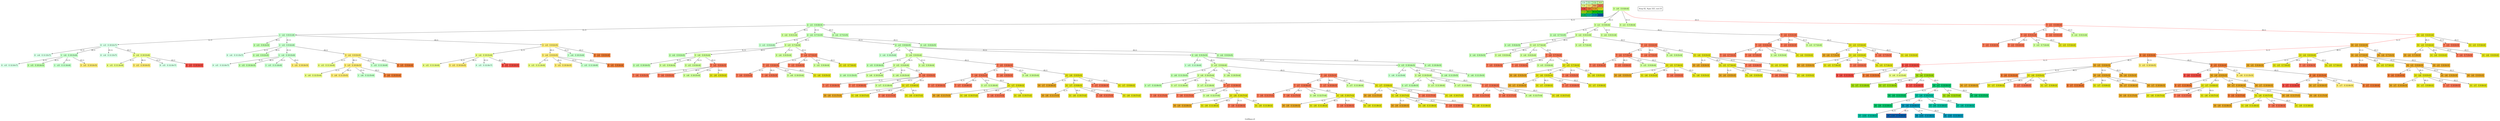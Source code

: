 digraph GrdMaze { label="GrdMaze-v0"
subgraph MAP {label=Map;map [shape=plaintext label=<<table border="1" cellpadding="5" cellspacing="0" cellborder="1"><tr><td bgcolor="0.39803922 0.15947579 0.99679532 1.        ">C:0</td><td bgcolor="0.35098039 0.23194764 0.99315867 1.        ">C:1</td><td bgcolor="0.29607843 0.31486959 0.98720184 1.        ">C:2</td><td bgcolor="0.24901961 0.38410575 0.98063477 1.        ">S:3</td></tr><tr><td bgcolor="0.19411765 0.46220388 0.97128103 1.        ">C:4</td><td bgcolor="0.14705882 0.52643216 0.96182564 1.        ">C:5</td><td bgcolor="0.09215686 0.59770746 0.94913494 1.        ">W:6</td><td bgcolor="0.0372549  0.66454018 0.93467977 1.        ">C:7</td></tr><tr><td bgcolor="0.00980392 0.71791192 0.92090552 1.        ">C:8</td><td bgcolor="0.06470588 0.77520398 0.9032472  1.        ">C:9</td><td bgcolor="0.11176471 0.81974048 0.88677369 1.        ">C:10</td><td bgcolor="0.16666667 0.8660254  0.8660254  1.        ">C:11</td></tr><tr><td bgcolor="0.21372549 0.9005867  0.84695821 1.        ">C:12</td><td bgcolor="0.26862745 0.93467977 0.82325295 1.        ">W:13</td><td bgcolor="0.32352941 0.96182564 0.79801723 1.        ">W:14</td><td bgcolor="0.37058824 0.97940977 0.77520398 1.        ">W:15</td></tr><tr><td bgcolor="0.4254902  0.99315867 0.74725253 1.        ">C:16</td><td bgcolor="0.47254902 0.99907048 0.72218645 1.        ">C:17</td><td bgcolor="0.52745098 0.99907048 0.69169844 1.        ">C:18</td><td bgcolor="0.5745098  0.99315867 0.66454018 1.        ">G:19</td></tr></table>>]} 
nodesep=1 ranksep=0.5 node [shape=record] edge [arrowsize=0.7] 
"0_3" [label="<f0>3 |<f1> c:0 |<f2> f: 0 (0+4)", style=filled color=white fillcolor="0.24901961 0.38410575 0.98063477 1.        "]
"0_3.2-0" [label="<f0>2 |<f1> c:1 |<f2> f: 6 (0+5)", style=filled color=white fillcolor="0.29607843 0.31486959 0.98720184 1.        "] "0_3" -> "0_3.2-0" [label="(L,1)" ]; 
"0_3.3-1" [label="<f0>3 |<f1> c:1 |<f2> f: 5 (0+4)", style=filled color=white fillcolor="0.24901961 0.38410575 0.98063477 1.        "] "0_3" -> "0_3.3-1" [label="(R,1)" ]; 
"0_3.3-2" [label="<f0>3 |<f1> c:1 |<f2> f: 5 (0+4)", style=filled color=white fillcolor="0.24901961 0.38410575 0.98063477 1.        "] "0_3" -> "0_3.3-2" [label="(U,1)" ]; 
"0_3.7-3" [label="<f0>7 |<f1> c:1 |<f2> f: 4 (0+3)", style=filled color=white fillcolor="0.0372549  0.66454018 0.93467977 1.        "] "0_3" -> "0_3.7-3" [label="(D,1)" color=red ];  
"0_3.7.7-0" [label="<f0>7 |<f1> c:2 |<f2> f: 5 (1+3)", style=filled color=white fillcolor="0.0372549  0.66454018 0.93467977 1.        "] "0_3.7-3" -> "0_3.7.7-0" [label="(L,1)" ]; 
"0_3.7.7-1" [label="<f0>7 |<f1> c:2 |<f2> f: 5 (1+3)", style=filled color=white fillcolor="0.0372549  0.66454018 0.93467977 1.        "] "0_3.7-3" -> "0_3.7.7-1" [label="(R,1)" ]; 
"0_3.7.3-2" [label="<f0>3 |<f1> c:2 |<f2> f: 6 (1+4)", style=filled color=white fillcolor="0.24901961 0.38410575 0.98063477 1.        "] "0_3.7-3" -> "0_3.7.3-2" [label="(U,1)" ]; 
"0_3.7.11-3" [label="<f0>11 |<f1> c:2 |<f2> f: 4 (1+2)", style=filled color=white fillcolor="0.16666667 0.8660254  0.8660254  1.        "] "0_3.7-3" -> "0_3.7.11-3" [label="(D,1)" color=red ];  
"0_3.7.11.10-0" [label="<f0>10 |<f1> c:3 |<f2> f: 6 (2+3)", style=filled color=white fillcolor="0.11176471 0.81974048 0.88677369 1.        "] "0_3.7.11-3" -> "0_3.7.11.10-0" [label="(L,1)" color=red ];  
"0_3.7.11.11-1" [label="<f0>11 |<f1> c:3 |<f2> f: 5 (2+2)", style=filled color=white fillcolor="0.16666667 0.8660254  0.8660254  1.        "] "0_3.7.11-3" -> "0_3.7.11.11-1" [label="(R,1)" ]; 
"0_3.7.11.7-2" [label="<f0>7 |<f1> c:3 |<f2> f: 6 (2+3)", style=filled color=white fillcolor="0.0372549  0.66454018 0.93467977 1.        "] "0_3.7.11-3" -> "0_3.7.11.7-2" [label="(U,1)" ]; 
"0_3.7.11.11-3" [label="<f0>11 |<f1> c:3 |<f2> f: 5 (2+2)", style=filled color=white fillcolor="0.16666667 0.8660254  0.8660254  1.        "] "0_3.7.11-3" -> "0_3.7.11.11-3" [label="(D,1)" ]; 
"0_3.7.7.7-0" [label="<f0>7 |<f1> c:3 |<f2> f: 6 (2+3)", style=filled color=white fillcolor="0.0372549  0.66454018 0.93467977 1.        "] "0_3.7.7-0" -> "0_3.7.7.7-0" [label="(L,1)" ]; 
"0_3.7.7.7-1" [label="<f0>7 |<f1> c:3 |<f2> f: 6 (2+3)", style=filled color=white fillcolor="0.0372549  0.66454018 0.93467977 1.        "] "0_3.7.7-0" -> "0_3.7.7.7-1" [label="(R,1)" ]; 
"0_3.7.7.3-2" [label="<f0>3 |<f1> c:3 |<f2> f: 7 (2+4)", style=filled color=white fillcolor="0.24901961 0.38410575 0.98063477 1.        "] "0_3.7.7-0" -> "0_3.7.7.3-2" [label="(U,1)" ]; 
"0_3.7.7.11-3" [label="<f0>11 |<f1> c:3 |<f2> f: 5 (2+2)", style=filled color=white fillcolor="0.16666667 0.8660254  0.8660254  1.        "] "0_3.7.7-0" -> "0_3.7.7.11-3" [label="(D,1)" ]; 
"0_3.3.2-0" [label="<f0>2 |<f1> c:2 |<f2> f: 7 (1+5)", style=filled color=white fillcolor="0.29607843 0.31486959 0.98720184 1.        "] "0_3.3-1" -> "0_3.3.2-0" [label="(L,1)" ]; 
"0_3.3.3-1" [label="<f0>3 |<f1> c:2 |<f2> f: 6 (1+4)", style=filled color=white fillcolor="0.24901961 0.38410575 0.98063477 1.        "] "0_3.3-1" -> "0_3.3.3-1" [label="(R,1)" ]; 
"0_3.3.3-2" [label="<f0>3 |<f1> c:2 |<f2> f: 6 (1+4)", style=filled color=white fillcolor="0.24901961 0.38410575 0.98063477 1.        "] "0_3.3-1" -> "0_3.3.3-2" [label="(U,1)" ]; 
"0_3.3.7-3" [label="<f0>7 |<f1> c:2 |<f2> f: 5 (1+3)", style=filled color=white fillcolor="0.0372549  0.66454018 0.93467977 1.        "] "0_3.3-1" -> "0_3.3.7-3" [label="(D,1)" ]; 
"0_3.7.11.11.10-0" [label="<f0>10 |<f1> c:4 |<f2> f: 7 (3+3)", style=filled color=white fillcolor="0.11176471 0.81974048 0.88677369 1.        "] "0_3.7.11.11-1" -> "0_3.7.11.11.10-0" [label="(L,1)" ]; 
"0_3.7.11.11.11-1" [label="<f0>11 |<f1> c:4 |<f2> f: 6 (3+2)", style=filled color=white fillcolor="0.16666667 0.8660254  0.8660254  1.        "] "0_3.7.11.11-1" -> "0_3.7.11.11.11-1" [label="(R,1)" ]; 
"0_3.7.11.11.7-2" [label="<f0>7 |<f1> c:4 |<f2> f: 7 (3+3)", style=filled color=white fillcolor="0.0372549  0.66454018 0.93467977 1.        "] "0_3.7.11.11-1" -> "0_3.7.11.11.7-2" [label="(U,1)" ]; 
"0_3.7.11.11.11-3" [label="<f0>11 |<f1> c:4 |<f2> f: 6 (3+2)", style=filled color=white fillcolor="0.16666667 0.8660254  0.8660254  1.        "] "0_3.7.11.11-1" -> "0_3.7.11.11.11-3" [label="(D,1)" ]; 
"0_3.3.7.7-0" [label="<f0>7 |<f1> c:3 |<f2> f: 6 (2+3)", style=filled color=white fillcolor="0.0372549  0.66454018 0.93467977 1.        "] "0_3.3.7-3" -> "0_3.3.7.7-0" [label="(L,1)" ]; 
"0_3.3.7.7-1" [label="<f0>7 |<f1> c:3 |<f2> f: 6 (2+3)", style=filled color=white fillcolor="0.0372549  0.66454018 0.93467977 1.        "] "0_3.3.7-3" -> "0_3.3.7.7-1" [label="(R,1)" ]; 
"0_3.3.7.3-2" [label="<f0>3 |<f1> c:3 |<f2> f: 7 (2+4)", style=filled color=white fillcolor="0.24901961 0.38410575 0.98063477 1.        "] "0_3.3.7-3" -> "0_3.3.7.3-2" [label="(U,1)" ]; 
"0_3.3.7.11-3" [label="<f0>11 |<f1> c:3 |<f2> f: 5 (2+2)", style=filled color=white fillcolor="0.16666667 0.8660254  0.8660254  1.        "] "0_3.3.7-3" -> "0_3.3.7.11-3" [label="(D,1)" ]; 
"0_3.3.7.11.10-0" [label="<f0>10 |<f1> c:4 |<f2> f: 7 (3+3)", style=filled color=white fillcolor="0.11176471 0.81974048 0.88677369 1.        "] "0_3.3.7.11-3" -> "0_3.3.7.11.10-0" [label="(L,1)" ]; 
"0_3.3.7.11.11-1" [label="<f0>11 |<f1> c:4 |<f2> f: 6 (3+2)", style=filled color=white fillcolor="0.16666667 0.8660254  0.8660254  1.        "] "0_3.3.7.11-3" -> "0_3.3.7.11.11-1" [label="(R,1)" ]; 
"0_3.3.7.11.7-2" [label="<f0>7 |<f1> c:4 |<f2> f: 7 (3+3)", style=filled color=white fillcolor="0.0372549  0.66454018 0.93467977 1.        "] "0_3.3.7.11-3" -> "0_3.3.7.11.7-2" [label="(U,1)" ]; 
"0_3.3.7.11.11-3" [label="<f0>11 |<f1> c:4 |<f2> f: 6 (3+2)", style=filled color=white fillcolor="0.16666667 0.8660254  0.8660254  1.        "] "0_3.3.7.11-3" -> "0_3.3.7.11.11-3" [label="(D,1)" ]; 
"0_3.2.1-0" [label="<f0>1 |<f1> c:2 |<f2> f: 8 (1+6)", style=filled color=white fillcolor="0.35098039 0.23194764 0.99315867 1.        "] "0_3.2-0" -> "0_3.2.1-0" [label="(L,1)" ]; 
"0_3.2.3-1" [label="<f0>3 |<f1> c:2 |<f2> f: 6 (1+4)", style=filled color=white fillcolor="0.24901961 0.38410575 0.98063477 1.        "] "0_3.2-0" -> "0_3.2.3-1" [label="(R,1)" ]; 
"0_3.2.2-2" [label="<f0>2 |<f1> c:2 |<f2> f: 7 (1+5)", style=filled color=white fillcolor="0.29607843 0.31486959 0.98720184 1.        "] "0_3.2-0" -> "0_3.2.2-2" [label="(U,1)" ]; 
"0_3.2.2-3" [label="<f0>2 |<f1> c:2 |<f2> f: 7 (1+5)", style=filled color=white fillcolor="0.29607843 0.31486959 0.98720184 1.        "] "0_3.2-0" -> "0_3.2.2-3" [label="(D,1)" ]; 
"0_3.3.7.7.7-0" [label="<f0>7 |<f1> c:4 |<f2> f: 7 (3+3)", style=filled color=white fillcolor="0.0372549  0.66454018 0.93467977 1.        "] "0_3.3.7.7-0" -> "0_3.3.7.7.7-0" [label="(L,1)" ]; 
"0_3.3.7.7.7-1" [label="<f0>7 |<f1> c:4 |<f2> f: 7 (3+3)", style=filled color=white fillcolor="0.0372549  0.66454018 0.93467977 1.        "] "0_3.3.7.7-0" -> "0_3.3.7.7.7-1" [label="(R,1)" ]; 
"0_3.3.7.7.3-2" [label="<f0>3 |<f1> c:4 |<f2> f: 8 (3+4)", style=filled color=white fillcolor="0.24901961 0.38410575 0.98063477 1.        "] "0_3.3.7.7-0" -> "0_3.3.7.7.3-2" [label="(U,1)" ]; 
"0_3.3.7.7.11-3" [label="<f0>11 |<f1> c:4 |<f2> f: 6 (3+2)", style=filled color=white fillcolor="0.16666667 0.8660254  0.8660254  1.        "] "0_3.3.7.7-0" -> "0_3.3.7.7.11-3" [label="(D,1)" ]; 
"0_3.3.7.11.11.10-0" [label="<f0>10 |<f1> c:5 |<f2> f: 8 (4+3)", style=filled color=white fillcolor="0.11176471 0.81974048 0.88677369 1.        "] "0_3.3.7.11.11-1" -> "0_3.3.7.11.11.10-0" [label="(L,1)" ]; 
"0_3.3.7.11.11.11-1" [label="<f0>11 |<f1> c:5 |<f2> f: 7 (4+2)", style=filled color=white fillcolor="0.16666667 0.8660254  0.8660254  1.        "] "0_3.3.7.11.11-1" -> "0_3.3.7.11.11.11-1" [label="(R,1)" ]; 
"0_3.3.7.11.11.7-2" [label="<f0>7 |<f1> c:5 |<f2> f: 8 (4+3)", style=filled color=white fillcolor="0.0372549  0.66454018 0.93467977 1.        "] "0_3.3.7.11.11-1" -> "0_3.3.7.11.11.7-2" [label="(U,1)" ]; 
"0_3.3.7.11.11.11-3" [label="<f0>11 |<f1> c:5 |<f2> f: 7 (4+2)", style=filled color=white fillcolor="0.16666667 0.8660254  0.8660254  1.        "] "0_3.3.7.11.11-1" -> "0_3.3.7.11.11.11-3" [label="(D,1)" ]; 
"0_3.7.11.10.9-0" [label="<f0>9 |<f1> c:4 |<f2> f: 8 (3+4)", style=filled color=white fillcolor="0.06470588 0.77520398 0.9032472  1.        "] "0_3.7.11.10-0" -> "0_3.7.11.10.9-0" [label="(L,1)" color=red ];  
"0_3.7.11.10.11-1" [label="<f0>11 |<f1> c:4 |<f2> f: 6 (3+2)", style=filled color=white fillcolor="0.16666667 0.8660254  0.8660254  1.        "] "0_3.7.11.10-0" -> "0_3.7.11.10.11-1" [label="(R,1)" ]; 
"0_3.7.11.10.10-2" [label="<f0>10 |<f1> c:4 |<f2> f: 7 (3+3)", style=filled color=white fillcolor="0.11176471 0.81974048 0.88677369 1.        "] "0_3.7.11.10-0" -> "0_3.7.11.10.10-2" [label="(U,1)" ]; 
"0_3.7.11.10.10-3" [label="<f0>10 |<f1> c:4 |<f2> f: 7 (3+3)", style=filled color=white fillcolor="0.11176471 0.81974048 0.88677369 1.        "] "0_3.7.11.10-0" -> "0_3.7.11.10.10-3" [label="(D,1)" ]; 
"0_3.3.3.2-0" [label="<f0>2 |<f1> c:3 |<f2> f: 8 (2+5)", style=filled color=white fillcolor="0.29607843 0.31486959 0.98720184 1.        "] "0_3.3.3-1" -> "0_3.3.3.2-0" [label="(L,1)" ]; 
"0_3.3.3.3-1" [label="<f0>3 |<f1> c:3 |<f2> f: 7 (2+4)", style=filled color=white fillcolor="0.24901961 0.38410575 0.98063477 1.        "] "0_3.3.3-1" -> "0_3.3.3.3-1" [label="(R,1)" ]; 
"0_3.3.3.3-2" [label="<f0>3 |<f1> c:3 |<f2> f: 7 (2+4)", style=filled color=white fillcolor="0.24901961 0.38410575 0.98063477 1.        "] "0_3.3.3-1" -> "0_3.3.3.3-2" [label="(U,1)" ]; 
"0_3.3.3.7-3" [label="<f0>7 |<f1> c:3 |<f2> f: 6 (2+3)", style=filled color=white fillcolor="0.0372549  0.66454018 0.93467977 1.        "] "0_3.3.3-1" -> "0_3.3.3.7-3" [label="(D,1)" ]; 
"0_3.7.11.10.11.10-0" [label="<f0>10 |<f1> c:5 |<f2> f: 8 (4+3)", style=filled color=white fillcolor="0.11176471 0.81974048 0.88677369 1.        "] "0_3.7.11.10.11-1" -> "0_3.7.11.10.11.10-0" [label="(L,1)" ]; 
"0_3.7.11.10.11.11-1" [label="<f0>11 |<f1> c:5 |<f2> f: 7 (4+2)", style=filled color=white fillcolor="0.16666667 0.8660254  0.8660254  1.        "] "0_3.7.11.10.11-1" -> "0_3.7.11.10.11.11-1" [label="(R,1)" ]; 
"0_3.7.11.10.11.7-2" [label="<f0>7 |<f1> c:5 |<f2> f: 8 (4+3)", style=filled color=white fillcolor="0.0372549  0.66454018 0.93467977 1.        "] "0_3.7.11.10.11-1" -> "0_3.7.11.10.11.7-2" [label="(U,1)" ]; 
"0_3.7.11.10.11.11-3" [label="<f0>11 |<f1> c:5 |<f2> f: 7 (4+2)", style=filled color=white fillcolor="0.16666667 0.8660254  0.8660254  1.        "] "0_3.7.11.10.11-1" -> "0_3.7.11.10.11.11-3" [label="(D,1)" ]; 
"0_3.3.3.7.7-0" [label="<f0>7 |<f1> c:4 |<f2> f: 7 (3+3)", style=filled color=white fillcolor="0.0372549  0.66454018 0.93467977 1.        "] "0_3.3.3.7-3" -> "0_3.3.3.7.7-0" [label="(L,1)" ]; 
"0_3.3.3.7.7-1" [label="<f0>7 |<f1> c:4 |<f2> f: 7 (3+3)", style=filled color=white fillcolor="0.0372549  0.66454018 0.93467977 1.        "] "0_3.3.3.7-3" -> "0_3.3.3.7.7-1" [label="(R,1)" ]; 
"0_3.3.3.7.3-2" [label="<f0>3 |<f1> c:4 |<f2> f: 8 (3+4)", style=filled color=white fillcolor="0.24901961 0.38410575 0.98063477 1.        "] "0_3.3.3.7-3" -> "0_3.3.3.7.3-2" [label="(U,1)" ]; 
"0_3.3.3.7.11-3" [label="<f0>11 |<f1> c:4 |<f2> f: 6 (3+2)", style=filled color=white fillcolor="0.16666667 0.8660254  0.8660254  1.        "] "0_3.3.3.7-3" -> "0_3.3.3.7.11-3" [label="(D,1)" ]; 
"0_3.3.3.7.11.10-0" [label="<f0>10 |<f1> c:5 |<f2> f: 8 (4+3)", style=filled color=white fillcolor="0.11176471 0.81974048 0.88677369 1.        "] "0_3.3.3.7.11-3" -> "0_3.3.3.7.11.10-0" [label="(L,1)" ]; 
"0_3.3.3.7.11.11-1" [label="<f0>11 |<f1> c:5 |<f2> f: 7 (4+2)", style=filled color=white fillcolor="0.16666667 0.8660254  0.8660254  1.        "] "0_3.3.3.7.11-3" -> "0_3.3.3.7.11.11-1" [label="(R,1)" ]; 
"0_3.3.3.7.11.7-2" [label="<f0>7 |<f1> c:5 |<f2> f: 8 (4+3)", style=filled color=white fillcolor="0.0372549  0.66454018 0.93467977 1.        "] "0_3.3.3.7.11-3" -> "0_3.3.3.7.11.7-2" [label="(U,1)" ]; 
"0_3.3.3.7.11.11-3" [label="<f0>11 |<f1> c:5 |<f2> f: 7 (4+2)", style=filled color=white fillcolor="0.16666667 0.8660254  0.8660254  1.        "] "0_3.3.3.7.11-3" -> "0_3.3.3.7.11.11-3" [label="(D,1)" ]; 
"0_3.3.3.7.11.11.10-0" [label="<f0>10 |<f1> c:6 |<f2> f: 9 (5+3)", style=filled color=white fillcolor="0.11176471 0.81974048 0.88677369 1.        "] "0_3.3.3.7.11.11-1" -> "0_3.3.3.7.11.11.10-0" [label="(L,1)" ]; 
"0_3.3.3.7.11.11.11-1" [label="<f0>11 |<f1> c:6 |<f2> f: 8 (5+2)", style=filled color=white fillcolor="0.16666667 0.8660254  0.8660254  1.        "] "0_3.3.3.7.11.11-1" -> "0_3.3.3.7.11.11.11-1" [label="(R,1)" ]; 
"0_3.3.3.7.11.11.7-2" [label="<f0>7 |<f1> c:6 |<f2> f: 9 (5+3)", style=filled color=white fillcolor="0.0372549  0.66454018 0.93467977 1.        "] "0_3.3.3.7.11.11-1" -> "0_3.3.3.7.11.11.7-2" [label="(U,1)" ]; 
"0_3.3.3.7.11.11.11-3" [label="<f0>11 |<f1> c:6 |<f2> f: 8 (5+2)", style=filled color=white fillcolor="0.16666667 0.8660254  0.8660254  1.        "] "0_3.3.3.7.11.11-1" -> "0_3.3.3.7.11.11.11-3" [label="(D,1)" ]; 
"0_3.3.3.7.7.7-0" [label="<f0>7 |<f1> c:5 |<f2> f: 8 (4+3)", style=filled color=white fillcolor="0.0372549  0.66454018 0.93467977 1.        "] "0_3.3.3.7.7-0" -> "0_3.3.3.7.7.7-0" [label="(L,1)" ]; 
"0_3.3.3.7.7.7-1" [label="<f0>7 |<f1> c:5 |<f2> f: 8 (4+3)", style=filled color=white fillcolor="0.0372549  0.66454018 0.93467977 1.        "] "0_3.3.3.7.7-0" -> "0_3.3.3.7.7.7-1" [label="(R,1)" ]; 
"0_3.3.3.7.7.3-2" [label="<f0>3 |<f1> c:5 |<f2> f: 9 (4+4)", style=filled color=white fillcolor="0.24901961 0.38410575 0.98063477 1.        "] "0_3.3.3.7.7-0" -> "0_3.3.3.7.7.3-2" [label="(U,1)" ]; 
"0_3.3.3.7.7.11-3" [label="<f0>11 |<f1> c:5 |<f2> f: 7 (4+2)", style=filled color=white fillcolor="0.16666667 0.8660254  0.8660254  1.        "] "0_3.3.3.7.7-0" -> "0_3.3.3.7.7.11-3" [label="(D,1)" ]; 
"0_3.3.3.3.2-0" [label="<f0>2 |<f1> c:4 |<f2> f: 9 (3+5)", style=filled color=white fillcolor="0.29607843 0.31486959 0.98720184 1.        "] "0_3.3.3.3-1" -> "0_3.3.3.3.2-0" [label="(L,1)" ]; 
"0_3.3.3.3.3-1" [label="<f0>3 |<f1> c:4 |<f2> f: 8 (3+4)", style=filled color=white fillcolor="0.24901961 0.38410575 0.98063477 1.        "] "0_3.3.3.3-1" -> "0_3.3.3.3.3-1" [label="(R,1)" ]; 
"0_3.3.3.3.3-2" [label="<f0>3 |<f1> c:4 |<f2> f: 8 (3+4)", style=filled color=white fillcolor="0.24901961 0.38410575 0.98063477 1.        "] "0_3.3.3.3-1" -> "0_3.3.3.3.3-2" [label="(U,1)" ]; 
"0_3.3.3.3.7-3" [label="<f0>7 |<f1> c:4 |<f2> f: 7 (3+3)", style=filled color=white fillcolor="0.0372549  0.66454018 0.93467977 1.        "] "0_3.3.3.3-1" -> "0_3.3.3.3.7-3" [label="(D,1)" ]; 
"0_3.2.2.1-0" [label="<f0>1 |<f1> c:3 |<f2> f: 9 (2+6)", style=filled color=white fillcolor="0.35098039 0.23194764 0.99315867 1.        "] "0_3.2.2-2" -> "0_3.2.2.1-0" [label="(L,1)" ]; 
"0_3.2.2.3-1" [label="<f0>3 |<f1> c:3 |<f2> f: 7 (2+4)", style=filled color=white fillcolor="0.24901961 0.38410575 0.98063477 1.        "] "0_3.2.2-2" -> "0_3.2.2.3-1" [label="(R,1)" ]; 
"0_3.2.2.2-2" [label="<f0>2 |<f1> c:3 |<f2> f: 8 (2+5)", style=filled color=white fillcolor="0.29607843 0.31486959 0.98720184 1.        "] "0_3.2.2-2" -> "0_3.2.2.2-2" [label="(U,1)" ]; 
"0_3.2.2.2-3" [label="<f0>2 |<f1> c:3 |<f2> f: 8 (2+5)", style=filled color=white fillcolor="0.29607843 0.31486959 0.98720184 1.        "] "0_3.2.2-2" -> "0_3.2.2.2-3" [label="(D,1)" ]; 
"0_3.3.3.7.7.11.10-0" [label="<f0>10 |<f1> c:6 |<f2> f: 9 (5+3)", style=filled color=white fillcolor="0.11176471 0.81974048 0.88677369 1.        "] "0_3.3.3.7.7.11-3" -> "0_3.3.3.7.7.11.10-0" [label="(L,1)" ]; 
"0_3.3.3.7.7.11.11-1" [label="<f0>11 |<f1> c:6 |<f2> f: 8 (5+2)", style=filled color=white fillcolor="0.16666667 0.8660254  0.8660254  1.        "] "0_3.3.3.7.7.11-3" -> "0_3.3.3.7.7.11.11-1" [label="(R,1)" ]; 
"0_3.3.3.7.7.11.7-2" [label="<f0>7 |<f1> c:6 |<f2> f: 9 (5+3)", style=filled color=white fillcolor="0.0372549  0.66454018 0.93467977 1.        "] "0_3.3.3.7.7.11-3" -> "0_3.3.3.7.7.11.7-2" [label="(U,1)" ]; 
"0_3.3.3.7.7.11.11-3" [label="<f0>11 |<f1> c:6 |<f2> f: 8 (5+2)", style=filled color=white fillcolor="0.16666667 0.8660254  0.8660254  1.        "] "0_3.3.3.7.7.11-3" -> "0_3.3.3.7.7.11.11-3" [label="(D,1)" ]; 
"0_3.3.3.3.7.7-0" [label="<f0>7 |<f1> c:5 |<f2> f: 8 (4+3)", style=filled color=white fillcolor="0.0372549  0.66454018 0.93467977 1.        "] "0_3.3.3.3.7-3" -> "0_3.3.3.3.7.7-0" [label="(L,1)" ]; 
"0_3.3.3.3.7.7-1" [label="<f0>7 |<f1> c:5 |<f2> f: 8 (4+3)", style=filled color=white fillcolor="0.0372549  0.66454018 0.93467977 1.        "] "0_3.3.3.3.7-3" -> "0_3.3.3.3.7.7-1" [label="(R,1)" ]; 
"0_3.3.3.3.7.3-2" [label="<f0>3 |<f1> c:5 |<f2> f: 9 (4+4)", style=filled color=white fillcolor="0.24901961 0.38410575 0.98063477 1.        "] "0_3.3.3.3.7-3" -> "0_3.3.3.3.7.3-2" [label="(U,1)" ]; 
"0_3.3.3.3.7.11-3" [label="<f0>11 |<f1> c:5 |<f2> f: 7 (4+2)", style=filled color=white fillcolor="0.16666667 0.8660254  0.8660254  1.        "] "0_3.3.3.3.7-3" -> "0_3.3.3.3.7.11-3" [label="(D,1)" ]; 
"0_3.2.2.3.2-0" [label="<f0>2 |<f1> c:4 |<f2> f: 9 (3+5)", style=filled color=white fillcolor="0.29607843 0.31486959 0.98720184 1.        "] "0_3.2.2.3-1" -> "0_3.2.2.3.2-0" [label="(L,1)" ]; 
"0_3.2.2.3.3-1" [label="<f0>3 |<f1> c:4 |<f2> f: 8 (3+4)", style=filled color=white fillcolor="0.24901961 0.38410575 0.98063477 1.        "] "0_3.2.2.3-1" -> "0_3.2.2.3.3-1" [label="(R,1)" ]; 
"0_3.2.2.3.3-2" [label="<f0>3 |<f1> c:4 |<f2> f: 8 (3+4)", style=filled color=white fillcolor="0.24901961 0.38410575 0.98063477 1.        "] "0_3.2.2.3-1" -> "0_3.2.2.3.3-2" [label="(U,1)" ]; 
"0_3.2.2.3.7-3" [label="<f0>7 |<f1> c:4 |<f2> f: 7 (3+3)", style=filled color=white fillcolor="0.0372549  0.66454018 0.93467977 1.        "] "0_3.2.2.3-1" -> "0_3.2.2.3.7-3" [label="(D,1)" ]; 
"0_3.7.11.10.10.9-0" [label="<f0>9 |<f1> c:5 |<f2> f: 9 (4+4)", style=filled color=white fillcolor="0.06470588 0.77520398 0.9032472  1.        "] "0_3.7.11.10.10-2" -> "0_3.7.11.10.10.9-0" [label="(L,1)" ]; 
"0_3.7.11.10.10.11-1" [label="<f0>11 |<f1> c:5 |<f2> f: 7 (4+2)", style=filled color=white fillcolor="0.16666667 0.8660254  0.8660254  1.        "] "0_3.7.11.10.10-2" -> "0_3.7.11.10.10.11-1" [label="(R,1)" ]; 
"0_3.7.11.10.10.10-2" [label="<f0>10 |<f1> c:5 |<f2> f: 8 (4+3)", style=filled color=white fillcolor="0.11176471 0.81974048 0.88677369 1.        "] "0_3.7.11.10.10-2" -> "0_3.7.11.10.10.10-2" [label="(U,1)" ]; 
"0_3.7.11.10.10.10-3" [label="<f0>10 |<f1> c:5 |<f2> f: 8 (4+3)", style=filled color=white fillcolor="0.11176471 0.81974048 0.88677369 1.        "] "0_3.7.11.10.10-2" -> "0_3.7.11.10.10.10-3" [label="(D,1)" ]; 
"0_3.2.2.3.7.7-0" [label="<f0>7 |<f1> c:5 |<f2> f: 8 (4+3)", style=filled color=white fillcolor="0.0372549  0.66454018 0.93467977 1.        "] "0_3.2.2.3.7-3" -> "0_3.2.2.3.7.7-0" [label="(L,1)" ]; 
"0_3.2.2.3.7.7-1" [label="<f0>7 |<f1> c:5 |<f2> f: 8 (4+3)", style=filled color=white fillcolor="0.0372549  0.66454018 0.93467977 1.        "] "0_3.2.2.3.7-3" -> "0_3.2.2.3.7.7-1" [label="(R,1)" ]; 
"0_3.2.2.3.7.3-2" [label="<f0>3 |<f1> c:5 |<f2> f: 9 (4+4)", style=filled color=white fillcolor="0.24901961 0.38410575 0.98063477 1.        "] "0_3.2.2.3.7-3" -> "0_3.2.2.3.7.3-2" [label="(U,1)" ]; 
"0_3.2.2.3.7.11-3" [label="<f0>11 |<f1> c:5 |<f2> f: 7 (4+2)", style=filled color=white fillcolor="0.16666667 0.8660254  0.8660254  1.        "] "0_3.2.2.3.7-3" -> "0_3.2.2.3.7.11-3" [label="(D,1)" ]; 
"0_3.3.3.3.7.11.10-0" [label="<f0>10 |<f1> c:6 |<f2> f: 9 (5+3)", style=filled color=white fillcolor="0.11176471 0.81974048 0.88677369 1.        "] "0_3.3.3.3.7.11-3" -> "0_3.3.3.3.7.11.10-0" [label="(L,1)" ]; 
"0_3.3.3.3.7.11.11-1" [label="<f0>11 |<f1> c:6 |<f2> f: 8 (5+2)", style=filled color=white fillcolor="0.16666667 0.8660254  0.8660254  1.        "] "0_3.3.3.3.7.11-3" -> "0_3.3.3.3.7.11.11-1" [label="(R,1)" ]; 
"0_3.3.3.3.7.11.7-2" [label="<f0>7 |<f1> c:6 |<f2> f: 9 (5+3)", style=filled color=white fillcolor="0.0372549  0.66454018 0.93467977 1.        "] "0_3.3.3.3.7.11-3" -> "0_3.3.3.3.7.11.7-2" [label="(U,1)" ]; 
"0_3.3.3.3.7.11.11-3" [label="<f0>11 |<f1> c:6 |<f2> f: 8 (5+2)", style=filled color=white fillcolor="0.16666667 0.8660254  0.8660254  1.        "] "0_3.3.3.3.7.11-3" -> "0_3.3.3.3.7.11.11-3" [label="(D,1)" ]; 
"0_3.2.1.0-0" [label="<f0>0 |<f1> c:3 |<f2> f: 10 (2+7)", style=filled color=white fillcolor="0.39803922 0.15947579 0.99679532 1.        "] "0_3.2.1-0" -> "0_3.2.1.0-0" [label="(L,1)" ]; 
"0_3.2.1.2-1" [label="<f0>2 |<f1> c:3 |<f2> f: 8 (2+5)", style=filled color=white fillcolor="0.29607843 0.31486959 0.98720184 1.        "] "0_3.2.1-0" -> "0_3.2.1.2-1" [label="(R,1)" ]; 
"0_3.2.1.1-2" [label="<f0>1 |<f1> c:3 |<f2> f: 9 (2+6)", style=filled color=white fillcolor="0.35098039 0.23194764 0.99315867 1.        "] "0_3.2.1-0" -> "0_3.2.1.1-2" [label="(U,1)" ]; 
"0_3.2.1.5-3" [label="<f0>5 |<f1> c:3 |<f2> f: 8 (2+5)", style=filled color=white fillcolor="0.14705882 0.52643216 0.96182564 1.        "] "0_3.2.1-0" -> "0_3.2.1.5-3" [label="(D,1)" ]; 
"0_3.2.2.3.7.7.7-0" [label="<f0>7 |<f1> c:6 |<f2> f: 9 (5+3)", style=filled color=white fillcolor="0.0372549  0.66454018 0.93467977 1.        "] "0_3.2.2.3.7.7-0" -> "0_3.2.2.3.7.7.7-0" [label="(L,1)" ]; 
"0_3.2.2.3.7.7.7-1" [label="<f0>7 |<f1> c:6 |<f2> f: 9 (5+3)", style=filled color=white fillcolor="0.0372549  0.66454018 0.93467977 1.        "] "0_3.2.2.3.7.7-0" -> "0_3.2.2.3.7.7.7-1" [label="(R,1)" ]; 
"0_3.2.2.3.7.7.3-2" [label="<f0>3 |<f1> c:6 |<f2> f: 10 (5+4)", style=filled color=white fillcolor="0.24901961 0.38410575 0.98063477 1.        "] "0_3.2.2.3.7.7-0" -> "0_3.2.2.3.7.7.3-2" [label="(U,1)" ]; 
"0_3.2.2.3.7.7.11-3" [label="<f0>11 |<f1> c:6 |<f2> f: 8 (5+2)", style=filled color=white fillcolor="0.16666667 0.8660254  0.8660254  1.        "] "0_3.2.2.3.7.7-0" -> "0_3.2.2.3.7.7.11-3" [label="(D,1)" ]; 
"0_3.3.3.3.7.11.11.10-0" [label="<f0>10 |<f1> c:7 |<f2> f: 10 (6+3)", style=filled color=white fillcolor="0.11176471 0.81974048 0.88677369 1.        "] "0_3.3.3.3.7.11.11-1" -> "0_3.3.3.3.7.11.11.10-0" [label="(L,1)" ]; 
"0_3.3.3.3.7.11.11.11-1" [label="<f0>11 |<f1> c:7 |<f2> f: 9 (6+2)", style=filled color=white fillcolor="0.16666667 0.8660254  0.8660254  1.        "] "0_3.3.3.3.7.11.11-1" -> "0_3.3.3.3.7.11.11.11-1" [label="(R,1)" ]; 
"0_3.3.3.3.7.11.11.7-2" [label="<f0>7 |<f1> c:7 |<f2> f: 10 (6+3)", style=filled color=white fillcolor="0.0372549  0.66454018 0.93467977 1.        "] "0_3.3.3.3.7.11.11-1" -> "0_3.3.3.3.7.11.11.7-2" [label="(U,1)" ]; 
"0_3.3.3.3.7.11.11.11-3" [label="<f0>11 |<f1> c:7 |<f2> f: 9 (6+2)", style=filled color=white fillcolor="0.16666667 0.8660254  0.8660254  1.        "] "0_3.3.3.3.7.11.11-1" -> "0_3.3.3.3.7.11.11.11-3" [label="(D,1)" ]; 
"0_3.7.11.10.10.10.9-0" [label="<f0>9 |<f1> c:6 |<f2> f: 10 (5+4)", style=filled color=white fillcolor="0.06470588 0.77520398 0.9032472  1.        "] "0_3.7.11.10.10.10-2" -> "0_3.7.11.10.10.10.9-0" [label="(L,1)" ]; 
"0_3.7.11.10.10.10.11-1" [label="<f0>11 |<f1> c:6 |<f2> f: 8 (5+2)", style=filled color=white fillcolor="0.16666667 0.8660254  0.8660254  1.        "] "0_3.7.11.10.10.10-2" -> "0_3.7.11.10.10.10.11-1" [label="(R,1)" ]; 
"0_3.7.11.10.10.10.10-2" [label="<f0>10 |<f1> c:6 |<f2> f: 9 (5+3)", style=filled color=white fillcolor="0.11176471 0.81974048 0.88677369 1.        "] "0_3.7.11.10.10.10-2" -> "0_3.7.11.10.10.10.10-2" [label="(U,1)" ]; 
"0_3.7.11.10.10.10.10-3" [label="<f0>10 |<f1> c:6 |<f2> f: 9 (5+3)", style=filled color=white fillcolor="0.11176471 0.81974048 0.88677369 1.        "] "0_3.7.11.10.10.10-2" -> "0_3.7.11.10.10.10.10-3" [label="(D,1)" ]; 
"0_3.2.1.5.4-0" [label="<f0>4 |<f1> c:4 |<f2> f: 10 (3+6)", style=filled color=white fillcolor="0.19411765 0.46220388 0.97128103 1.        "] "0_3.2.1.5-3" -> "0_3.2.1.5.4-0" [label="(L,1)" ]; 
"0_3.2.1.5.5-1" [label="<f0>5 |<f1> c:4 |<f2> f: 9 (3+5)", style=filled color=white fillcolor="0.14705882 0.52643216 0.96182564 1.        "] "0_3.2.1.5-3" -> "0_3.2.1.5.5-1" [label="(R,1)" ]; 
"0_3.2.1.5.1-2" [label="<f0>1 |<f1> c:4 |<f2> f: 10 (3+6)", style=filled color=white fillcolor="0.35098039 0.23194764 0.99315867 1.        "] "0_3.2.1.5-3" -> "0_3.2.1.5.1-2" [label="(U,1)" ]; 
"0_3.2.1.5.9-3" [label="<f0>9 |<f1> c:4 |<f2> f: 8 (3+4)", style=filled color=white fillcolor="0.06470588 0.77520398 0.9032472  1.        "] "0_3.2.1.5-3" -> "0_3.2.1.5.9-3" [label="(D,1)" ]; 
"0_3.7.11.10.9.8-0" [label="<f0>8 |<f1> c:5 |<f2> f: 10 (4+5)", style=filled color=white fillcolor="0.00980392 0.71791192 0.92090552 1.        "] "0_3.7.11.10.9-0" -> "0_3.7.11.10.9.8-0" [label="(L,1)" color=red ];  
"0_3.7.11.10.9.10-1" [label="<f0>10 |<f1> c:5 |<f2> f: 8 (4+3)", style=filled color=white fillcolor="0.11176471 0.81974048 0.88677369 1.        "] "0_3.7.11.10.9-0" -> "0_3.7.11.10.9.10-1" [label="(R,1)" ]; 
"0_3.7.11.10.9.5-2" [label="<f0>5 |<f1> c:5 |<f2> f: 10 (4+5)", style=filled color=white fillcolor="0.14705882 0.52643216 0.96182564 1.        "] "0_3.7.11.10.9-0" -> "0_3.7.11.10.9.5-2" [label="(U,1)" ]; 
"0_3.7.11.10.9.9-3" [label="<f0>9 |<f1> c:5 |<f2> f: 9 (4+4)", style=filled color=white fillcolor="0.06470588 0.77520398 0.9032472  1.        "] "0_3.7.11.10.9-0" -> "0_3.7.11.10.9.9-3" [label="(D,1)" ]; 
"0_3.7.11.10.10.10.11.10-0" [label="<f0>10 |<f1> c:7 |<f2> f: 10 (6+3)", style=filled color=white fillcolor="0.11176471 0.81974048 0.88677369 1.        "] "0_3.7.11.10.10.10.11-1" -> "0_3.7.11.10.10.10.11.10-0" [label="(L,1)" ]; 
"0_3.7.11.10.10.10.11.11-1" [label="<f0>11 |<f1> c:7 |<f2> f: 9 (6+2)", style=filled color=white fillcolor="0.16666667 0.8660254  0.8660254  1.        "] "0_3.7.11.10.10.10.11-1" -> "0_3.7.11.10.10.10.11.11-1" [label="(R,1)" ]; 
"0_3.7.11.10.10.10.11.7-2" [label="<f0>7 |<f1> c:7 |<f2> f: 10 (6+3)", style=filled color=white fillcolor="0.0372549  0.66454018 0.93467977 1.        "] "0_3.7.11.10.10.10.11-1" -> "0_3.7.11.10.10.10.11.7-2" [label="(U,1)" ]; 
"0_3.7.11.10.10.10.11.11-3" [label="<f0>11 |<f1> c:7 |<f2> f: 9 (6+2)", style=filled color=white fillcolor="0.16666667 0.8660254  0.8660254  1.        "] "0_3.7.11.10.10.10.11-1" -> "0_3.7.11.10.10.10.11.11-3" [label="(D,1)" ]; 
"0_3.2.2.3.3.2-0" [label="<f0>2 |<f1> c:5 |<f2> f: 10 (4+5)", style=filled color=white fillcolor="0.29607843 0.31486959 0.98720184 1.        "] "0_3.2.2.3.3-1" -> "0_3.2.2.3.3.2-0" [label="(L,1)" ]; 
"0_3.2.2.3.3.3-1" [label="<f0>3 |<f1> c:5 |<f2> f: 9 (4+4)", style=filled color=white fillcolor="0.24901961 0.38410575 0.98063477 1.        "] "0_3.2.2.3.3-1" -> "0_3.2.2.3.3.3-1" [label="(R,1)" ]; 
"0_3.2.2.3.3.3-2" [label="<f0>3 |<f1> c:5 |<f2> f: 9 (4+4)", style=filled color=white fillcolor="0.24901961 0.38410575 0.98063477 1.        "] "0_3.2.2.3.3-1" -> "0_3.2.2.3.3.3-2" [label="(U,1)" ]; 
"0_3.2.2.3.3.7-3" [label="<f0>7 |<f1> c:5 |<f2> f: 8 (4+3)", style=filled color=white fillcolor="0.0372549  0.66454018 0.93467977 1.        "] "0_3.2.2.3.3-1" -> "0_3.2.2.3.3.7-3" [label="(D,1)" ]; 
"0_3.2.2.2.1-0" [label="<f0>1 |<f1> c:4 |<f2> f: 10 (3+6)", style=filled color=white fillcolor="0.35098039 0.23194764 0.99315867 1.        "] "0_3.2.2.2-2" -> "0_3.2.2.2.1-0" [label="(L,1)" ]; 
"0_3.2.2.2.3-1" [label="<f0>3 |<f1> c:4 |<f2> f: 8 (3+4)", style=filled color=white fillcolor="0.24901961 0.38410575 0.98063477 1.        "] "0_3.2.2.2-2" -> "0_3.2.2.2.3-1" [label="(R,1)" ]; 
"0_3.2.2.2.2-2" [label="<f0>2 |<f1> c:4 |<f2> f: 9 (3+5)", style=filled color=white fillcolor="0.29607843 0.31486959 0.98720184 1.        "] "0_3.2.2.2-2" -> "0_3.2.2.2.2-2" [label="(U,1)" ]; 
"0_3.2.2.2.2-3" [label="<f0>2 |<f1> c:4 |<f2> f: 9 (3+5)", style=filled color=white fillcolor="0.29607843 0.31486959 0.98720184 1.        "] "0_3.2.2.2-2" -> "0_3.2.2.2.2-3" [label="(D,1)" ]; 
"0_3.7.11.10.9.10.9-0" [label="<f0>9 |<f1> c:6 |<f2> f: 10 (5+4)", style=filled color=white fillcolor="0.06470588 0.77520398 0.9032472  1.        "] "0_3.7.11.10.9.10-1" -> "0_3.7.11.10.9.10.9-0" [label="(L,1)" ]; 
"0_3.7.11.10.9.10.11-1" [label="<f0>11 |<f1> c:6 |<f2> f: 8 (5+2)", style=filled color=white fillcolor="0.16666667 0.8660254  0.8660254  1.        "] "0_3.7.11.10.9.10-1" -> "0_3.7.11.10.9.10.11-1" [label="(R,1)" ]; 
"0_3.7.11.10.9.10.10-2" [label="<f0>10 |<f1> c:6 |<f2> f: 9 (5+3)", style=filled color=white fillcolor="0.11176471 0.81974048 0.88677369 1.        "] "0_3.7.11.10.9.10-1" -> "0_3.7.11.10.9.10.10-2" [label="(U,1)" ]; 
"0_3.7.11.10.9.10.10-3" [label="<f0>10 |<f1> c:6 |<f2> f: 9 (5+3)", style=filled color=white fillcolor="0.11176471 0.81974048 0.88677369 1.        "] "0_3.7.11.10.9.10-1" -> "0_3.7.11.10.9.10.10-3" [label="(D,1)" ]; 
"0_3.2.2.3.3.7.7-0" [label="<f0>7 |<f1> c:6 |<f2> f: 9 (5+3)", style=filled color=white fillcolor="0.0372549  0.66454018 0.93467977 1.        "] "0_3.2.2.3.3.7-3" -> "0_3.2.2.3.3.7.7-0" [label="(L,1)" ]; 
"0_3.2.2.3.3.7.7-1" [label="<f0>7 |<f1> c:6 |<f2> f: 9 (5+3)", style=filled color=white fillcolor="0.0372549  0.66454018 0.93467977 1.        "] "0_3.2.2.3.3.7-3" -> "0_3.2.2.3.3.7.7-1" [label="(R,1)" ]; 
"0_3.2.2.3.3.7.3-2" [label="<f0>3 |<f1> c:6 |<f2> f: 10 (5+4)", style=filled color=white fillcolor="0.24901961 0.38410575 0.98063477 1.        "] "0_3.2.2.3.3.7-3" -> "0_3.2.2.3.3.7.3-2" [label="(U,1)" ]; 
"0_3.2.2.3.3.7.11-3" [label="<f0>11 |<f1> c:6 |<f2> f: 8 (5+2)", style=filled color=white fillcolor="0.16666667 0.8660254  0.8660254  1.        "] "0_3.2.2.3.3.7-3" -> "0_3.2.2.3.3.7.11-3" [label="(D,1)" ]; 
"0_3.2.2.2.3.2-0" [label="<f0>2 |<f1> c:5 |<f2> f: 10 (4+5)", style=filled color=white fillcolor="0.29607843 0.31486959 0.98720184 1.        "] "0_3.2.2.2.3-1" -> "0_3.2.2.2.3.2-0" [label="(L,1)" ]; 
"0_3.2.2.2.3.3-1" [label="<f0>3 |<f1> c:5 |<f2> f: 9 (4+4)", style=filled color=white fillcolor="0.24901961 0.38410575 0.98063477 1.        "] "0_3.2.2.2.3-1" -> "0_3.2.2.2.3.3-1" [label="(R,1)" ]; 
"0_3.2.2.2.3.3-2" [label="<f0>3 |<f1> c:5 |<f2> f: 9 (4+4)", style=filled color=white fillcolor="0.24901961 0.38410575 0.98063477 1.        "] "0_3.2.2.2.3-1" -> "0_3.2.2.2.3.3-2" [label="(U,1)" ]; 
"0_3.2.2.2.3.7-3" [label="<f0>7 |<f1> c:5 |<f2> f: 8 (4+3)", style=filled color=white fillcolor="0.0372549  0.66454018 0.93467977 1.        "] "0_3.2.2.2.3-1" -> "0_3.2.2.2.3.7-3" [label="(D,1)" ]; 
"0_3.7.11.10.9.10.11.10-0" [label="<f0>10 |<f1> c:7 |<f2> f: 10 (6+3)", style=filled color=white fillcolor="0.11176471 0.81974048 0.88677369 1.        "] "0_3.7.11.10.9.10.11-1" -> "0_3.7.11.10.9.10.11.10-0" [label="(L,1)" ]; 
"0_3.7.11.10.9.10.11.11-1" [label="<f0>11 |<f1> c:7 |<f2> f: 9 (6+2)", style=filled color=white fillcolor="0.16666667 0.8660254  0.8660254  1.        "] "0_3.7.11.10.9.10.11-1" -> "0_3.7.11.10.9.10.11.11-1" [label="(R,1)" ]; 
"0_3.7.11.10.9.10.11.7-2" [label="<f0>7 |<f1> c:7 |<f2> f: 10 (6+3)", style=filled color=white fillcolor="0.0372549  0.66454018 0.93467977 1.        "] "0_3.7.11.10.9.10.11-1" -> "0_3.7.11.10.9.10.11.7-2" [label="(U,1)" ]; 
"0_3.7.11.10.9.10.11.11-3" [label="<f0>11 |<f1> c:7 |<f2> f: 9 (6+2)", style=filled color=white fillcolor="0.16666667 0.8660254  0.8660254  1.        "] "0_3.7.11.10.9.10.11-1" -> "0_3.7.11.10.9.10.11.11-3" [label="(D,1)" ]; 
"0_3.2.2.2.3.7.7-0" [label="<f0>7 |<f1> c:6 |<f2> f: 9 (5+3)", style=filled color=white fillcolor="0.0372549  0.66454018 0.93467977 1.        "] "0_3.2.2.2.3.7-3" -> "0_3.2.2.2.3.7.7-0" [label="(L,1)" ]; 
"0_3.2.2.2.3.7.7-1" [label="<f0>7 |<f1> c:6 |<f2> f: 9 (5+3)", style=filled color=white fillcolor="0.0372549  0.66454018 0.93467977 1.        "] "0_3.2.2.2.3.7-3" -> "0_3.2.2.2.3.7.7-1" [label="(R,1)" ]; 
"0_3.2.2.2.3.7.3-2" [label="<f0>3 |<f1> c:6 |<f2> f: 10 (5+4)", style=filled color=white fillcolor="0.24901961 0.38410575 0.98063477 1.        "] "0_3.2.2.2.3.7-3" -> "0_3.2.2.2.3.7.3-2" [label="(U,1)" ]; 
"0_3.2.2.2.3.7.11-3" [label="<f0>11 |<f1> c:6 |<f2> f: 8 (5+2)", style=filled color=white fillcolor="0.16666667 0.8660254  0.8660254  1.        "] "0_3.2.2.2.3.7-3" -> "0_3.2.2.2.3.7.11-3" [label="(D,1)" ]; 
"0_3.2.2.2.3.7.11.10-0" [label="<f0>10 |<f1> c:7 |<f2> f: 10 (6+3)", style=filled color=white fillcolor="0.11176471 0.81974048 0.88677369 1.        "] "0_3.2.2.2.3.7.11-3" -> "0_3.2.2.2.3.7.11.10-0" [label="(L,1)" ]; 
"0_3.2.2.2.3.7.11.11-1" [label="<f0>11 |<f1> c:7 |<f2> f: 9 (6+2)", style=filled color=white fillcolor="0.16666667 0.8660254  0.8660254  1.        "] "0_3.2.2.2.3.7.11-3" -> "0_3.2.2.2.3.7.11.11-1" [label="(R,1)" ]; 
"0_3.2.2.2.3.7.11.7-2" [label="<f0>7 |<f1> c:7 |<f2> f: 10 (6+3)", style=filled color=white fillcolor="0.0372549  0.66454018 0.93467977 1.        "] "0_3.2.2.2.3.7.11-3" -> "0_3.2.2.2.3.7.11.7-2" [label="(U,1)" ]; 
"0_3.2.2.2.3.7.11.11-3" [label="<f0>11 |<f1> c:7 |<f2> f: 9 (6+2)", style=filled color=white fillcolor="0.16666667 0.8660254  0.8660254  1.        "] "0_3.2.2.2.3.7.11-3" -> "0_3.2.2.2.3.7.11.11-3" [label="(D,1)" ]; 
"0_3.2.1.5.5.4-0" [label="<f0>4 |<f1> c:5 |<f2> f: 11 (4+6)", style=filled color=white fillcolor="0.19411765 0.46220388 0.97128103 1.        "] "0_3.2.1.5.5-1" -> "0_3.2.1.5.5.4-0" [label="(L,1)" ]; 
"0_3.2.1.5.5.5-1" [label="<f0>5 |<f1> c:5 |<f2> f: 10 (4+5)", style=filled color=white fillcolor="0.14705882 0.52643216 0.96182564 1.        "] "0_3.2.1.5.5-1" -> "0_3.2.1.5.5.5-1" [label="(R,1)" ]; 
"0_3.2.1.5.5.1-2" [label="<f0>1 |<f1> c:5 |<f2> f: 11 (4+6)", style=filled color=white fillcolor="0.35098039 0.23194764 0.99315867 1.        "] "0_3.2.1.5.5-1" -> "0_3.2.1.5.5.1-2" [label="(U,1)" ]; 
"0_3.2.1.5.5.9-3" [label="<f0>9 |<f1> c:5 |<f2> f: 9 (4+4)", style=filled color=white fillcolor="0.06470588 0.77520398 0.9032472  1.        "] "0_3.2.1.5.5-1" -> "0_3.2.1.5.5.9-3" [label="(D,1)" ]; 
"0_3.2.2.2.3.7.11.11.10-0" [label="<f0>10 |<f1> c:8 |<f2> f: 11 (7+3)", style=filled color=white fillcolor="0.11176471 0.81974048 0.88677369 1.        "] "0_3.2.2.2.3.7.11.11-1" -> "0_3.2.2.2.3.7.11.11.10-0" [label="(L,1)" ]; 
"0_3.2.2.2.3.7.11.11.11-1" [label="<f0>11 |<f1> c:8 |<f2> f: 10 (7+2)", style=filled color=white fillcolor="0.16666667 0.8660254  0.8660254  1.        "] "0_3.2.2.2.3.7.11.11-1" -> "0_3.2.2.2.3.7.11.11.11-1" [label="(R,1)" ]; 
"0_3.2.2.2.3.7.11.11.7-2" [label="<f0>7 |<f1> c:8 |<f2> f: 11 (7+3)", style=filled color=white fillcolor="0.0372549  0.66454018 0.93467977 1.        "] "0_3.2.2.2.3.7.11.11-1" -> "0_3.2.2.2.3.7.11.11.7-2" [label="(U,1)" ]; 
"0_3.2.2.2.3.7.11.11.11-3" [label="<f0>11 |<f1> c:8 |<f2> f: 10 (7+2)", style=filled color=white fillcolor="0.16666667 0.8660254  0.8660254  1.        "] "0_3.2.2.2.3.7.11.11-1" -> "0_3.2.2.2.3.7.11.11.11-3" [label="(D,1)" ]; 
"0_3.2.1.1.0-0" [label="<f0>0 |<f1> c:4 |<f2> f: 11 (3+7)", style=filled color=white fillcolor="0.39803922 0.15947579 0.99679532 1.        "] "0_3.2.1.1-2" -> "0_3.2.1.1.0-0" [label="(L,1)" ]; 
"0_3.2.1.1.2-1" [label="<f0>2 |<f1> c:4 |<f2> f: 9 (3+5)", style=filled color=white fillcolor="0.29607843 0.31486959 0.98720184 1.        "] "0_3.2.1.1-2" -> "0_3.2.1.1.2-1" [label="(R,1)" ]; 
"0_3.2.1.1.1-2" [label="<f0>1 |<f1> c:4 |<f2> f: 10 (3+6)", style=filled color=white fillcolor="0.35098039 0.23194764 0.99315867 1.        "] "0_3.2.1.1-2" -> "0_3.2.1.1.1-2" [label="(U,1)" ]; 
"0_3.2.1.1.5-3" [label="<f0>5 |<f1> c:4 |<f2> f: 9 (3+5)", style=filled color=white fillcolor="0.14705882 0.52643216 0.96182564 1.        "] "0_3.2.1.1-2" -> "0_3.2.1.1.5-3" [label="(D,1)" ]; 
"0_3.2.2.2.3.7.7.7-0" [label="<f0>7 |<f1> c:7 |<f2> f: 10 (6+3)", style=filled color=white fillcolor="0.0372549  0.66454018 0.93467977 1.        "] "0_3.2.2.2.3.7.7-0" -> "0_3.2.2.2.3.7.7.7-0" [label="(L,1)" ]; 
"0_3.2.2.2.3.7.7.7-1" [label="<f0>7 |<f1> c:7 |<f2> f: 10 (6+3)", style=filled color=white fillcolor="0.0372549  0.66454018 0.93467977 1.        "] "0_3.2.2.2.3.7.7-0" -> "0_3.2.2.2.3.7.7.7-1" [label="(R,1)" ]; 
"0_3.2.2.2.3.7.7.3-2" [label="<f0>3 |<f1> c:7 |<f2> f: 11 (6+4)", style=filled color=white fillcolor="0.24901961 0.38410575 0.98063477 1.        "] "0_3.2.2.2.3.7.7-0" -> "0_3.2.2.2.3.7.7.3-2" [label="(U,1)" ]; 
"0_3.2.2.2.3.7.7.11-3" [label="<f0>11 |<f1> c:7 |<f2> f: 9 (6+2)", style=filled color=white fillcolor="0.16666667 0.8660254  0.8660254  1.        "] "0_3.2.2.2.3.7.7-0" -> "0_3.2.2.2.3.7.7.11-3" [label="(D,1)" ]; 
"0_3.2.2.2.3.3.2-0" [label="<f0>2 |<f1> c:6 |<f2> f: 11 (5+5)", style=filled color=white fillcolor="0.29607843 0.31486959 0.98720184 1.        "] "0_3.2.2.2.3.3-1" -> "0_3.2.2.2.3.3.2-0" [label="(L,1)" ]; 
"0_3.2.2.2.3.3.3-1" [label="<f0>3 |<f1> c:6 |<f2> f: 10 (5+4)", style=filled color=white fillcolor="0.24901961 0.38410575 0.98063477 1.        "] "0_3.2.2.2.3.3-1" -> "0_3.2.2.2.3.3.3-1" [label="(R,1)" ]; 
"0_3.2.2.2.3.3.3-2" [label="<f0>3 |<f1> c:6 |<f2> f: 10 (5+4)", style=filled color=white fillcolor="0.24901961 0.38410575 0.98063477 1.        "] "0_3.2.2.2.3.3-1" -> "0_3.2.2.2.3.3.3-2" [label="(U,1)" ]; 
"0_3.2.2.2.3.3.7-3" [label="<f0>7 |<f1> c:6 |<f2> f: 9 (5+3)", style=filled color=white fillcolor="0.0372549  0.66454018 0.93467977 1.        "] "0_3.2.2.2.3.3-1" -> "0_3.2.2.2.3.3.7-3" [label="(D,1)" ]; 
"0_3.2.1.1.5.4-0" [label="<f0>4 |<f1> c:5 |<f2> f: 11 (4+6)", style=filled color=white fillcolor="0.19411765 0.46220388 0.97128103 1.        "] "0_3.2.1.1.5-3" -> "0_3.2.1.1.5.4-0" [label="(L,1)" ]; 
"0_3.2.1.1.5.5-1" [label="<f0>5 |<f1> c:5 |<f2> f: 10 (4+5)", style=filled color=white fillcolor="0.14705882 0.52643216 0.96182564 1.        "] "0_3.2.1.1.5-3" -> "0_3.2.1.1.5.5-1" [label="(R,1)" ]; 
"0_3.2.1.1.5.1-2" [label="<f0>1 |<f1> c:5 |<f2> f: 11 (4+6)", style=filled color=white fillcolor="0.35098039 0.23194764 0.99315867 1.        "] "0_3.2.1.1.5-3" -> "0_3.2.1.1.5.1-2" [label="(U,1)" ]; 
"0_3.2.1.1.5.9-3" [label="<f0>9 |<f1> c:5 |<f2> f: 9 (4+4)", style=filled color=white fillcolor="0.06470588 0.77520398 0.9032472  1.        "] "0_3.2.1.1.5-3" -> "0_3.2.1.1.5.9-3" [label="(D,1)" ]; 
"0_3.2.2.2.3.7.7.11.10-0" [label="<f0>10 |<f1> c:8 |<f2> f: 11 (7+3)", style=filled color=white fillcolor="0.11176471 0.81974048 0.88677369 1.        "] "0_3.2.2.2.3.7.7.11-3" -> "0_3.2.2.2.3.7.7.11.10-0" [label="(L,1)" ]; 
"0_3.2.2.2.3.7.7.11.11-1" [label="<f0>11 |<f1> c:8 |<f2> f: 10 (7+2)", style=filled color=white fillcolor="0.16666667 0.8660254  0.8660254  1.        "] "0_3.2.2.2.3.7.7.11-3" -> "0_3.2.2.2.3.7.7.11.11-1" [label="(R,1)" ]; 
"0_3.2.2.2.3.7.7.11.7-2" [label="<f0>7 |<f1> c:8 |<f2> f: 11 (7+3)", style=filled color=white fillcolor="0.0372549  0.66454018 0.93467977 1.        "] "0_3.2.2.2.3.7.7.11-3" -> "0_3.2.2.2.3.7.7.11.7-2" [label="(U,1)" ]; 
"0_3.2.2.2.3.7.7.11.11-3" [label="<f0>11 |<f1> c:8 |<f2> f: 10 (7+2)", style=filled color=white fillcolor="0.16666667 0.8660254  0.8660254  1.        "] "0_3.2.2.2.3.7.7.11-3" -> "0_3.2.2.2.3.7.7.11.11-3" [label="(D,1)" ]; 
"0_3.2.2.2.3.3.7.7-0" [label="<f0>7 |<f1> c:7 |<f2> f: 10 (6+3)", style=filled color=white fillcolor="0.0372549  0.66454018 0.93467977 1.        "] "0_3.2.2.2.3.3.7-3" -> "0_3.2.2.2.3.3.7.7-0" [label="(L,1)" ]; 
"0_3.2.2.2.3.3.7.7-1" [label="<f0>7 |<f1> c:7 |<f2> f: 10 (6+3)", style=filled color=white fillcolor="0.0372549  0.66454018 0.93467977 1.        "] "0_3.2.2.2.3.3.7-3" -> "0_3.2.2.2.3.3.7.7-1" [label="(R,1)" ]; 
"0_3.2.2.2.3.3.7.3-2" [label="<f0>3 |<f1> c:7 |<f2> f: 11 (6+4)", style=filled color=white fillcolor="0.24901961 0.38410575 0.98063477 1.        "] "0_3.2.2.2.3.3.7-3" -> "0_3.2.2.2.3.3.7.3-2" [label="(U,1)" ]; 
"0_3.2.2.2.3.3.7.11-3" [label="<f0>11 |<f1> c:7 |<f2> f: 9 (6+2)", style=filled color=white fillcolor="0.16666667 0.8660254  0.8660254  1.        "] "0_3.2.2.2.3.3.7-3" -> "0_3.2.2.2.3.3.7.11-3" [label="(D,1)" ]; 
"0_3.7.11.10.9.10.10.9-0" [label="<f0>9 |<f1> c:7 |<f2> f: 11 (6+4)", style=filled color=white fillcolor="0.06470588 0.77520398 0.9032472  1.        "] "0_3.7.11.10.9.10.10-2" -> "0_3.7.11.10.9.10.10.9-0" [label="(L,1)" ]; 
"0_3.7.11.10.9.10.10.11-1" [label="<f0>11 |<f1> c:7 |<f2> f: 9 (6+2)", style=filled color=white fillcolor="0.16666667 0.8660254  0.8660254  1.        "] "0_3.7.11.10.9.10.10-2" -> "0_3.7.11.10.9.10.10.11-1" [label="(R,1)" ]; 
"0_3.7.11.10.9.10.10.10-2" [label="<f0>10 |<f1> c:7 |<f2> f: 10 (6+3)", style=filled color=white fillcolor="0.11176471 0.81974048 0.88677369 1.        "] "0_3.7.11.10.9.10.10-2" -> "0_3.7.11.10.9.10.10.10-2" [label="(U,1)" ]; 
"0_3.7.11.10.9.10.10.10-3" [label="<f0>10 |<f1> c:7 |<f2> f: 10 (6+3)", style=filled color=white fillcolor="0.11176471 0.81974048 0.88677369 1.        "] "0_3.7.11.10.9.10.10-2" -> "0_3.7.11.10.9.10.10.10-3" [label="(D,1)" ]; 
"0_3.2.2.2.3.3.7.11.10-0" [label="<f0>10 |<f1> c:8 |<f2> f: 11 (7+3)", style=filled color=white fillcolor="0.11176471 0.81974048 0.88677369 1.        "] "0_3.2.2.2.3.3.7.11-3" -> "0_3.2.2.2.3.3.7.11.10-0" [label="(L,1)" ]; 
"0_3.2.2.2.3.3.7.11.11-1" [label="<f0>11 |<f1> c:8 |<f2> f: 10 (7+2)", style=filled color=white fillcolor="0.16666667 0.8660254  0.8660254  1.        "] "0_3.2.2.2.3.3.7.11-3" -> "0_3.2.2.2.3.3.7.11.11-1" [label="(R,1)" ]; 
"0_3.2.2.2.3.3.7.11.7-2" [label="<f0>7 |<f1> c:8 |<f2> f: 11 (7+3)", style=filled color=white fillcolor="0.0372549  0.66454018 0.93467977 1.        "] "0_3.2.2.2.3.3.7.11-3" -> "0_3.2.2.2.3.3.7.11.7-2" [label="(U,1)" ]; 
"0_3.2.2.2.3.3.7.11.11-3" [label="<f0>11 |<f1> c:8 |<f2> f: 10 (7+2)", style=filled color=white fillcolor="0.16666667 0.8660254  0.8660254  1.        "] "0_3.2.2.2.3.3.7.11-3" -> "0_3.2.2.2.3.3.7.11.11-3" [label="(D,1)" ]; 
"0_3.7.11.10.9.9.8-0" [label="<f0>8 |<f1> c:6 |<f2> f: 11 (5+5)", style=filled color=white fillcolor="0.00980392 0.71791192 0.92090552 1.        "] "0_3.7.11.10.9.9-3" -> "0_3.7.11.10.9.9.8-0" [label="(L,1)" ]; 
"0_3.7.11.10.9.9.10-1" [label="<f0>10 |<f1> c:6 |<f2> f: 9 (5+3)", style=filled color=white fillcolor="0.11176471 0.81974048 0.88677369 1.        "] "0_3.7.11.10.9.9-3" -> "0_3.7.11.10.9.9.10-1" [label="(R,1)" ]; 
"0_3.7.11.10.9.9.5-2" [label="<f0>5 |<f1> c:6 |<f2> f: 11 (5+5)", style=filled color=white fillcolor="0.14705882 0.52643216 0.96182564 1.        "] "0_3.7.11.10.9.9-3" -> "0_3.7.11.10.9.9.5-2" [label="(U,1)" ]; 
"0_3.7.11.10.9.9.9-3" [label="<f0>9 |<f1> c:6 |<f2> f: 10 (5+4)", style=filled color=white fillcolor="0.06470588 0.77520398 0.9032472  1.        "] "0_3.7.11.10.9.9-3" -> "0_3.7.11.10.9.9.9-3" [label="(D,1)" ]; 
"0_3.2.2.2.2.1-0" [label="<f0>1 |<f1> c:5 |<f2> f: 11 (4+6)", style=filled color=white fillcolor="0.35098039 0.23194764 0.99315867 1.        "] "0_3.2.2.2.2-2" -> "0_3.2.2.2.2.1-0" [label="(L,1)" ]; 
"0_3.2.2.2.2.3-1" [label="<f0>3 |<f1> c:5 |<f2> f: 9 (4+4)", style=filled color=white fillcolor="0.24901961 0.38410575 0.98063477 1.        "] "0_3.2.2.2.2-2" -> "0_3.2.2.2.2.3-1" [label="(R,1)" ]; 
"0_3.2.2.2.2.2-2" [label="<f0>2 |<f1> c:5 |<f2> f: 10 (4+5)", style=filled color=white fillcolor="0.29607843 0.31486959 0.98720184 1.        "] "0_3.2.2.2.2-2" -> "0_3.2.2.2.2.2-2" [label="(U,1)" ]; 
"0_3.2.2.2.2.2-3" [label="<f0>2 |<f1> c:5 |<f2> f: 10 (4+5)", style=filled color=white fillcolor="0.29607843 0.31486959 0.98720184 1.        "] "0_3.2.2.2.2-2" -> "0_3.2.2.2.2.2-3" [label="(D,1)" ]; 
"0_3.7.11.10.9.9.10.9-0" [label="<f0>9 |<f1> c:7 |<f2> f: 11 (6+4)", style=filled color=white fillcolor="0.06470588 0.77520398 0.9032472  1.        "] "0_3.7.11.10.9.9.10-1" -> "0_3.7.11.10.9.9.10.9-0" [label="(L,1)" ]; 
"0_3.7.11.10.9.9.10.11-1" [label="<f0>11 |<f1> c:7 |<f2> f: 9 (6+2)", style=filled color=white fillcolor="0.16666667 0.8660254  0.8660254  1.        "] "0_3.7.11.10.9.9.10-1" -> "0_3.7.11.10.9.9.10.11-1" [label="(R,1)" ]; 
"0_3.7.11.10.9.9.10.10-2" [label="<f0>10 |<f1> c:7 |<f2> f: 10 (6+3)", style=filled color=white fillcolor="0.11176471 0.81974048 0.88677369 1.        "] "0_3.7.11.10.9.9.10-1" -> "0_3.7.11.10.9.9.10.10-2" [label="(U,1)" ]; 
"0_3.7.11.10.9.9.10.10-3" [label="<f0>10 |<f1> c:7 |<f2> f: 10 (6+3)", style=filled color=white fillcolor="0.11176471 0.81974048 0.88677369 1.        "] "0_3.7.11.10.9.9.10-1" -> "0_3.7.11.10.9.9.10.10-3" [label="(D,1)" ]; 
"0_3.2.2.2.2.3.2-0" [label="<f0>2 |<f1> c:6 |<f2> f: 11 (5+5)", style=filled color=white fillcolor="0.29607843 0.31486959 0.98720184 1.        "] "0_3.2.2.2.2.3-1" -> "0_3.2.2.2.2.3.2-0" [label="(L,1)" ]; 
"0_3.2.2.2.2.3.3-1" [label="<f0>3 |<f1> c:6 |<f2> f: 10 (5+4)", style=filled color=white fillcolor="0.24901961 0.38410575 0.98063477 1.        "] "0_3.2.2.2.2.3-1" -> "0_3.2.2.2.2.3.3-1" [label="(R,1)" ]; 
"0_3.2.2.2.2.3.3-2" [label="<f0>3 |<f1> c:6 |<f2> f: 10 (5+4)", style=filled color=white fillcolor="0.24901961 0.38410575 0.98063477 1.        "] "0_3.2.2.2.2.3-1" -> "0_3.2.2.2.2.3.3-2" [label="(U,1)" ]; 
"0_3.2.2.2.2.3.7-3" [label="<f0>7 |<f1> c:6 |<f2> f: 9 (5+3)", style=filled color=white fillcolor="0.0372549  0.66454018 0.93467977 1.        "] "0_3.2.2.2.2.3-1" -> "0_3.2.2.2.2.3.7-3" [label="(D,1)" ]; 
"0_3.7.11.10.9.9.10.11.10-0" [label="<f0>10 |<f1> c:8 |<f2> f: 11 (7+3)", style=filled color=white fillcolor="0.11176471 0.81974048 0.88677369 1.        "] "0_3.7.11.10.9.9.10.11-1" -> "0_3.7.11.10.9.9.10.11.10-0" [label="(L,1)" ]; 
"0_3.7.11.10.9.9.10.11.11-1" [label="<f0>11 |<f1> c:8 |<f2> f: 10 (7+2)", style=filled color=white fillcolor="0.16666667 0.8660254  0.8660254  1.        "] "0_3.7.11.10.9.9.10.11-1" -> "0_3.7.11.10.9.9.10.11.11-1" [label="(R,1)" ]; 
"0_3.7.11.10.9.9.10.11.7-2" [label="<f0>7 |<f1> c:8 |<f2> f: 11 (7+3)", style=filled color=white fillcolor="0.0372549  0.66454018 0.93467977 1.        "] "0_3.7.11.10.9.9.10.11-1" -> "0_3.7.11.10.9.9.10.11.7-2" [label="(U,1)" ]; 
"0_3.7.11.10.9.9.10.11.11-3" [label="<f0>11 |<f1> c:8 |<f2> f: 10 (7+2)", style=filled color=white fillcolor="0.16666667 0.8660254  0.8660254  1.        "] "0_3.7.11.10.9.9.10.11-1" -> "0_3.7.11.10.9.9.10.11.11-3" [label="(D,1)" ]; 
"0_3.2.2.2.2.3.7.7-0" [label="<f0>7 |<f1> c:7 |<f2> f: 10 (6+3)", style=filled color=white fillcolor="0.0372549  0.66454018 0.93467977 1.        "] "0_3.2.2.2.2.3.7-3" -> "0_3.2.2.2.2.3.7.7-0" [label="(L,1)" ]; 
"0_3.2.2.2.2.3.7.7-1" [label="<f0>7 |<f1> c:7 |<f2> f: 10 (6+3)", style=filled color=white fillcolor="0.0372549  0.66454018 0.93467977 1.        "] "0_3.2.2.2.2.3.7-3" -> "0_3.2.2.2.2.3.7.7-1" [label="(R,1)" ]; 
"0_3.2.2.2.2.3.7.3-2" [label="<f0>3 |<f1> c:7 |<f2> f: 11 (6+4)", style=filled color=white fillcolor="0.24901961 0.38410575 0.98063477 1.        "] "0_3.2.2.2.2.3.7-3" -> "0_3.2.2.2.2.3.7.3-2" [label="(U,1)" ]; 
"0_3.2.2.2.2.3.7.11-3" [label="<f0>11 |<f1> c:7 |<f2> f: 9 (6+2)", style=filled color=white fillcolor="0.16666667 0.8660254  0.8660254  1.        "] "0_3.2.2.2.2.3.7-3" -> "0_3.2.2.2.2.3.7.11-3" [label="(D,1)" ]; 
"0_3.2.2.2.2.3.7.11.10-0" [label="<f0>10 |<f1> c:8 |<f2> f: 11 (7+3)", style=filled color=white fillcolor="0.11176471 0.81974048 0.88677369 1.        "] "0_3.2.2.2.2.3.7.11-3" -> "0_3.2.2.2.2.3.7.11.10-0" [label="(L,1)" ]; 
"0_3.2.2.2.2.3.7.11.11-1" [label="<f0>11 |<f1> c:8 |<f2> f: 10 (7+2)", style=filled color=white fillcolor="0.16666667 0.8660254  0.8660254  1.        "] "0_3.2.2.2.2.3.7.11-3" -> "0_3.2.2.2.2.3.7.11.11-1" [label="(R,1)" ]; 
"0_3.2.2.2.2.3.7.11.7-2" [label="<f0>7 |<f1> c:8 |<f2> f: 11 (7+3)", style=filled color=white fillcolor="0.0372549  0.66454018 0.93467977 1.        "] "0_3.2.2.2.2.3.7.11-3" -> "0_3.2.2.2.2.3.7.11.7-2" [label="(U,1)" ]; 
"0_3.2.2.2.2.3.7.11.11-3" [label="<f0>11 |<f1> c:8 |<f2> f: 10 (7+2)", style=filled color=white fillcolor="0.16666667 0.8660254  0.8660254  1.        "] "0_3.2.2.2.2.3.7.11-3" -> "0_3.2.2.2.2.3.7.11.11-3" [label="(D,1)" ]; 
"0_3.7.11.10.9.9.9.8-0" [label="<f0>8 |<f1> c:7 |<f2> f: 12 (6+5)", style=filled color=white fillcolor="0.00980392 0.71791192 0.92090552 1.        "] "0_3.7.11.10.9.9.9-3" -> "0_3.7.11.10.9.9.9.8-0" [label="(L,1)" ]; 
"0_3.7.11.10.9.9.9.10-1" [label="<f0>10 |<f1> c:7 |<f2> f: 10 (6+3)", style=filled color=white fillcolor="0.11176471 0.81974048 0.88677369 1.        "] "0_3.7.11.10.9.9.9-3" -> "0_3.7.11.10.9.9.9.10-1" [label="(R,1)" ]; 
"0_3.7.11.10.9.9.9.5-2" [label="<f0>5 |<f1> c:7 |<f2> f: 12 (6+5)", style=filled color=white fillcolor="0.14705882 0.52643216 0.96182564 1.        "] "0_3.7.11.10.9.9.9-3" -> "0_3.7.11.10.9.9.9.5-2" [label="(U,1)" ]; 
"0_3.7.11.10.9.9.9.9-3" [label="<f0>9 |<f1> c:7 |<f2> f: 11 (6+4)", style=filled color=white fillcolor="0.06470588 0.77520398 0.9032472  1.        "] "0_3.7.11.10.9.9.9-3" -> "0_3.7.11.10.9.9.9.9-3" [label="(D,1)" ]; 
"0_3.2.2.2.2.3.7.11.11.10-0" [label="<f0>10 |<f1> c:9 |<f2> f: 12 (8+3)", style=filled color=white fillcolor="0.11176471 0.81974048 0.88677369 1.        "] "0_3.2.2.2.2.3.7.11.11-1" -> "0_3.2.2.2.2.3.7.11.11.10-0" [label="(L,1)" ]; 
"0_3.2.2.2.2.3.7.11.11.11-1" [label="<f0>11 |<f1> c:9 |<f2> f: 11 (8+2)", style=filled color=white fillcolor="0.16666667 0.8660254  0.8660254  1.        "] "0_3.2.2.2.2.3.7.11.11-1" -> "0_3.2.2.2.2.3.7.11.11.11-1" [label="(R,1)" ]; 
"0_3.2.2.2.2.3.7.11.11.7-2" [label="<f0>7 |<f1> c:9 |<f2> f: 12 (8+3)", style=filled color=white fillcolor="0.0372549  0.66454018 0.93467977 1.        "] "0_3.2.2.2.2.3.7.11.11-1" -> "0_3.2.2.2.2.3.7.11.11.7-2" [label="(U,1)" ]; 
"0_3.2.2.2.2.3.7.11.11.11-3" [label="<f0>11 |<f1> c:9 |<f2> f: 11 (8+2)", style=filled color=white fillcolor="0.16666667 0.8660254  0.8660254  1.        "] "0_3.2.2.2.2.3.7.11.11-1" -> "0_3.2.2.2.2.3.7.11.11.11-3" [label="(D,1)" ]; 
"0_3.2.2.2.2.3.7.7.7-0" [label="<f0>7 |<f1> c:8 |<f2> f: 11 (7+3)", style=filled color=white fillcolor="0.0372549  0.66454018 0.93467977 1.        "] "0_3.2.2.2.2.3.7.7-0" -> "0_3.2.2.2.2.3.7.7.7-0" [label="(L,1)" ]; 
"0_3.2.2.2.2.3.7.7.7-1" [label="<f0>7 |<f1> c:8 |<f2> f: 11 (7+3)", style=filled color=white fillcolor="0.0372549  0.66454018 0.93467977 1.        "] "0_3.2.2.2.2.3.7.7-0" -> "0_3.2.2.2.2.3.7.7.7-1" [label="(R,1)" ]; 
"0_3.2.2.2.2.3.7.7.3-2" [label="<f0>3 |<f1> c:8 |<f2> f: 12 (7+4)", style=filled color=white fillcolor="0.24901961 0.38410575 0.98063477 1.        "] "0_3.2.2.2.2.3.7.7-0" -> "0_3.2.2.2.2.3.7.7.3-2" [label="(U,1)" ]; 
"0_3.2.2.2.2.3.7.7.11-3" [label="<f0>11 |<f1> c:8 |<f2> f: 10 (7+2)", style=filled color=white fillcolor="0.16666667 0.8660254  0.8660254  1.        "] "0_3.2.2.2.2.3.7.7-0" -> "0_3.2.2.2.2.3.7.7.11-3" [label="(D,1)" ]; 
"0_3.2.1.5.4.4-0" [label="<f0>4 |<f1> c:5 |<f2> f: 11 (4+6)", style=filled color=white fillcolor="0.19411765 0.46220388 0.97128103 1.        "] "0_3.2.1.5.4-0" -> "0_3.2.1.5.4.4-0" [label="(L,1)" ]; 
"0_3.2.1.5.4.5-1" [label="<f0>5 |<f1> c:5 |<f2> f: 10 (4+5)", style=filled color=white fillcolor="0.14705882 0.52643216 0.96182564 1.        "] "0_3.2.1.5.4-0" -> "0_3.2.1.5.4.5-1" [label="(R,1)" ]; 
"0_3.2.1.5.4.0-2" [label="<f0>0 |<f1> c:5 |<f2> f: 12 (4+7)", style=filled color=white fillcolor="0.39803922 0.15947579 0.99679532 1.        "] "0_3.2.1.5.4-0" -> "0_3.2.1.5.4.0-2" [label="(U,1)" ]; 
"0_3.2.1.5.4.8-3" [label="<f0>8 |<f1> c:5 |<f2> f: 10 (4+5)", style=filled color=white fillcolor="0.00980392 0.71791192 0.92090552 1.        "] "0_3.2.1.5.4-0" -> "0_3.2.1.5.4.8-3" [label="(D,1)" ]; 
"0_3.2.2.2.2.3.3.2-0" [label="<f0>2 |<f1> c:7 |<f2> f: 12 (6+5)", style=filled color=white fillcolor="0.29607843 0.31486959 0.98720184 1.        "] "0_3.2.2.2.2.3.3-1" -> "0_3.2.2.2.2.3.3.2-0" [label="(L,1)" ]; 
"0_3.2.2.2.2.3.3.3-1" [label="<f0>3 |<f1> c:7 |<f2> f: 11 (6+4)", style=filled color=white fillcolor="0.24901961 0.38410575 0.98063477 1.        "] "0_3.2.2.2.2.3.3-1" -> "0_3.2.2.2.2.3.3.3-1" [label="(R,1)" ]; 
"0_3.2.2.2.2.3.3.3-2" [label="<f0>3 |<f1> c:7 |<f2> f: 11 (6+4)", style=filled color=white fillcolor="0.24901961 0.38410575 0.98063477 1.        "] "0_3.2.2.2.2.3.3-1" -> "0_3.2.2.2.2.3.3.3-2" [label="(U,1)" ]; 
"0_3.2.2.2.2.3.3.7-3" [label="<f0>7 |<f1> c:7 |<f2> f: 10 (6+3)", style=filled color=white fillcolor="0.0372549  0.66454018 0.93467977 1.        "] "0_3.2.2.2.2.3.3-1" -> "0_3.2.2.2.2.3.3.7-3" [label="(D,1)" ]; 
"0_3.2.2.2.2.3.7.7.11.10-0" [label="<f0>10 |<f1> c:9 |<f2> f: 12 (8+3)", style=filled color=white fillcolor="0.11176471 0.81974048 0.88677369 1.        "] "0_3.2.2.2.2.3.7.7.11-3" -> "0_3.2.2.2.2.3.7.7.11.10-0" [label="(L,1)" ]; 
"0_3.2.2.2.2.3.7.7.11.11-1" [label="<f0>11 |<f1> c:9 |<f2> f: 11 (8+2)", style=filled color=white fillcolor="0.16666667 0.8660254  0.8660254  1.        "] "0_3.2.2.2.2.3.7.7.11-3" -> "0_3.2.2.2.2.3.7.7.11.11-1" [label="(R,1)" ]; 
"0_3.2.2.2.2.3.7.7.11.7-2" [label="<f0>7 |<f1> c:9 |<f2> f: 12 (8+3)", style=filled color=white fillcolor="0.0372549  0.66454018 0.93467977 1.        "] "0_3.2.2.2.2.3.7.7.11-3" -> "0_3.2.2.2.2.3.7.7.11.7-2" [label="(U,1)" ]; 
"0_3.2.2.2.2.3.7.7.11.11-3" [label="<f0>11 |<f1> c:9 |<f2> f: 11 (8+2)", style=filled color=white fillcolor="0.16666667 0.8660254  0.8660254  1.        "] "0_3.2.2.2.2.3.7.7.11-3" -> "0_3.2.2.2.2.3.7.7.11.11-3" [label="(D,1)" ]; 
"0_3.2.2.2.2.3.3.7.7-0" [label="<f0>7 |<f1> c:8 |<f2> f: 11 (7+3)", style=filled color=white fillcolor="0.0372549  0.66454018 0.93467977 1.        "] "0_3.2.2.2.2.3.3.7-3" -> "0_3.2.2.2.2.3.3.7.7-0" [label="(L,1)" ]; 
"0_3.2.2.2.2.3.3.7.7-1" [label="<f0>7 |<f1> c:8 |<f2> f: 11 (7+3)", style=filled color=white fillcolor="0.0372549  0.66454018 0.93467977 1.        "] "0_3.2.2.2.2.3.3.7-3" -> "0_3.2.2.2.2.3.3.7.7-1" [label="(R,1)" ]; 
"0_3.2.2.2.2.3.3.7.3-2" [label="<f0>3 |<f1> c:8 |<f2> f: 12 (7+4)", style=filled color=white fillcolor="0.24901961 0.38410575 0.98063477 1.        "] "0_3.2.2.2.2.3.3.7-3" -> "0_3.2.2.2.2.3.3.7.3-2" [label="(U,1)" ]; 
"0_3.2.2.2.2.3.3.7.11-3" [label="<f0>11 |<f1> c:8 |<f2> f: 10 (7+2)", style=filled color=white fillcolor="0.16666667 0.8660254  0.8660254  1.        "] "0_3.2.2.2.2.3.3.7-3" -> "0_3.2.2.2.2.3.3.7.11-3" [label="(D,1)" ]; 
"0_3.2.1.1.1.0-0" [label="<f0>0 |<f1> c:5 |<f2> f: 12 (4+7)", style=filled color=white fillcolor="0.39803922 0.15947579 0.99679532 1.        "] "0_3.2.1.1.1-2" -> "0_3.2.1.1.1.0-0" [label="(L,1)" ]; 
"0_3.2.1.1.1.2-1" [label="<f0>2 |<f1> c:5 |<f2> f: 10 (4+5)", style=filled color=white fillcolor="0.29607843 0.31486959 0.98720184 1.        "] "0_3.2.1.1.1-2" -> "0_3.2.1.1.1.2-1" [label="(R,1)" ]; 
"0_3.2.1.1.1.1-2" [label="<f0>1 |<f1> c:5 |<f2> f: 11 (4+6)", style=filled color=white fillcolor="0.35098039 0.23194764 0.99315867 1.        "] "0_3.2.1.1.1-2" -> "0_3.2.1.1.1.1-2" [label="(U,1)" ]; 
"0_3.2.1.1.1.5-3" [label="<f0>5 |<f1> c:5 |<f2> f: 10 (4+5)", style=filled color=white fillcolor="0.14705882 0.52643216 0.96182564 1.        "] "0_3.2.1.1.1-2" -> "0_3.2.1.1.1.5-3" [label="(D,1)" ]; 
"0_3.2.2.2.2.3.3.7.11.10-0" [label="<f0>10 |<f1> c:9 |<f2> f: 12 (8+3)", style=filled color=white fillcolor="0.11176471 0.81974048 0.88677369 1.        "] "0_3.2.2.2.2.3.3.7.11-3" -> "0_3.2.2.2.2.3.3.7.11.10-0" [label="(L,1)" ]; 
"0_3.2.2.2.2.3.3.7.11.11-1" [label="<f0>11 |<f1> c:9 |<f2> f: 11 (8+2)", style=filled color=white fillcolor="0.16666667 0.8660254  0.8660254  1.        "] "0_3.2.2.2.2.3.3.7.11-3" -> "0_3.2.2.2.2.3.3.7.11.11-1" [label="(R,1)" ]; 
"0_3.2.2.2.2.3.3.7.11.7-2" [label="<f0>7 |<f1> c:9 |<f2> f: 12 (8+3)", style=filled color=white fillcolor="0.0372549  0.66454018 0.93467977 1.        "] "0_3.2.2.2.2.3.3.7.11-3" -> "0_3.2.2.2.2.3.3.7.11.7-2" [label="(U,1)" ]; 
"0_3.2.2.2.2.3.3.7.11.11-3" [label="<f0>11 |<f1> c:9 |<f2> f: 11 (8+2)", style=filled color=white fillcolor="0.16666667 0.8660254  0.8660254  1.        "] "0_3.2.2.2.2.3.3.7.11-3" -> "0_3.2.2.2.2.3.3.7.11.11-3" [label="(D,1)" ]; 
"0_3.7.11.10.9.8.8-0" [label="<f0>8 |<f1> c:6 |<f2> f: 11 (5+5)", style=filled color=white fillcolor="0.00980392 0.71791192 0.92090552 1.        "] "0_3.7.11.10.9.8-0" -> "0_3.7.11.10.9.8.8-0" [label="(L,1)" ]; 
"0_3.7.11.10.9.8.9-1" [label="<f0>9 |<f1> c:6 |<f2> f: 10 (5+4)", style=filled color=white fillcolor="0.06470588 0.77520398 0.9032472  1.        "] "0_3.7.11.10.9.8-0" -> "0_3.7.11.10.9.8.9-1" [label="(R,1)" ]; 
"0_3.7.11.10.9.8.4-2" [label="<f0>4 |<f1> c:6 |<f2> f: 12 (5+6)", style=filled color=white fillcolor="0.19411765 0.46220388 0.97128103 1.        "] "0_3.7.11.10.9.8-0" -> "0_3.7.11.10.9.8.4-2" [label="(U,1)" ]; 
"0_3.7.11.10.9.8.12-3" [label="<f0>12 |<f1> c:6 |<f2> f: 10 (5+4)", style=filled color=white fillcolor="0.21372549 0.9005867  0.84695821 1.        "] "0_3.7.11.10.9.8-0" -> "0_3.7.11.10.9.8.12-3" [label="(D,1)" color=red ];  
"0_3.2.2.2.2.2.1-0" [label="<f0>1 |<f1> c:6 |<f2> f: 12 (5+6)", style=filled color=white fillcolor="0.35098039 0.23194764 0.99315867 1.        "] "0_3.2.2.2.2.2-2" -> "0_3.2.2.2.2.2.1-0" [label="(L,1)" ]; 
"0_3.2.2.2.2.2.3-1" [label="<f0>3 |<f1> c:6 |<f2> f: 10 (5+4)", style=filled color=white fillcolor="0.24901961 0.38410575 0.98063477 1.        "] "0_3.2.2.2.2.2-2" -> "0_3.2.2.2.2.2.3-1" [label="(R,1)" ]; 
"0_3.2.2.2.2.2.2-2" [label="<f0>2 |<f1> c:6 |<f2> f: 11 (5+5)", style=filled color=white fillcolor="0.29607843 0.31486959 0.98720184 1.        "] "0_3.2.2.2.2.2-2" -> "0_3.2.2.2.2.2.2-2" [label="(U,1)" ]; 
"0_3.2.2.2.2.2.2-3" [label="<f0>2 |<f1> c:6 |<f2> f: 11 (5+5)", style=filled color=white fillcolor="0.29607843 0.31486959 0.98720184 1.        "] "0_3.2.2.2.2.2-2" -> "0_3.2.2.2.2.2.2-3" [label="(D,1)" ]; 
"0_3.7.11.10.9.9.10.10.9-0" [label="<f0>9 |<f1> c:8 |<f2> f: 12 (7+4)", style=filled color=white fillcolor="0.06470588 0.77520398 0.9032472  1.        "] "0_3.7.11.10.9.9.10.10-2" -> "0_3.7.11.10.9.9.10.10.9-0" [label="(L,1)" ]; 
"0_3.7.11.10.9.9.10.10.11-1" [label="<f0>11 |<f1> c:8 |<f2> f: 10 (7+2)", style=filled color=white fillcolor="0.16666667 0.8660254  0.8660254  1.        "] "0_3.7.11.10.9.9.10.10-2" -> "0_3.7.11.10.9.9.10.10.11-1" [label="(R,1)" ]; 
"0_3.7.11.10.9.9.10.10.10-2" [label="<f0>10 |<f1> c:8 |<f2> f: 11 (7+3)", style=filled color=white fillcolor="0.11176471 0.81974048 0.88677369 1.        "] "0_3.7.11.10.9.9.10.10-2" -> "0_3.7.11.10.9.9.10.10.10-2" [label="(U,1)" ]; 
"0_3.7.11.10.9.9.10.10.10-3" [label="<f0>10 |<f1> c:8 |<f2> f: 11 (7+3)", style=filled color=white fillcolor="0.11176471 0.81974048 0.88677369 1.        "] "0_3.7.11.10.9.9.10.10-2" -> "0_3.7.11.10.9.9.10.10.10-3" [label="(D,1)" ]; 
"0_3.7.11.10.9.8.12.12-0" [label="<f0>12 |<f1> c:7 |<f2> f: 11 (6+4)", style=filled color=white fillcolor="0.21372549 0.9005867  0.84695821 1.        "] "0_3.7.11.10.9.8.12-3" -> "0_3.7.11.10.9.8.12.12-0" [label="(L,1)" ]; 
"0_3.7.11.10.9.8.12.12-1" [label="<f0>12 |<f1> c:7 |<f2> f: 11 (6+4)", style=filled color=white fillcolor="0.21372549 0.9005867  0.84695821 1.        "] "0_3.7.11.10.9.8.12-3" -> "0_3.7.11.10.9.8.12.12-1" [label="(R,1)" ]; 
"0_3.7.11.10.9.8.12.8-2" [label="<f0>8 |<f1> c:7 |<f2> f: 12 (6+5)", style=filled color=white fillcolor="0.00980392 0.71791192 0.92090552 1.        "] "0_3.7.11.10.9.8.12-3" -> "0_3.7.11.10.9.8.12.8-2" [label="(U,1)" ]; 
"0_3.7.11.10.9.8.12.16-3" [label="<f0>16 |<f1> c:7 |<f2> f: 10 (6+3)", style=filled color=white fillcolor="0.4254902  0.99315867 0.74725253 1.        "] "0_3.7.11.10.9.8.12-3" -> "0_3.7.11.10.9.8.12.16-3" [label="(D,1)" color=red ];  
"0_3.2.1.1.5.5.4-0" [label="<f0>4 |<f1> c:6 |<f2> f: 12 (5+6)", style=filled color=white fillcolor="0.19411765 0.46220388 0.97128103 1.        "] "0_3.2.1.1.5.5-1" -> "0_3.2.1.1.5.5.4-0" [label="(L,1)" ]; 
"0_3.2.1.1.5.5.5-1" [label="<f0>5 |<f1> c:6 |<f2> f: 11 (5+5)", style=filled color=white fillcolor="0.14705882 0.52643216 0.96182564 1.        "] "0_3.2.1.1.5.5-1" -> "0_3.2.1.1.5.5.5-1" [label="(R,1)" ]; 
"0_3.2.1.1.5.5.1-2" [label="<f0>1 |<f1> c:6 |<f2> f: 12 (5+6)", style=filled color=white fillcolor="0.35098039 0.23194764 0.99315867 1.        "] "0_3.2.1.1.5.5-1" -> "0_3.2.1.1.5.5.1-2" [label="(U,1)" ]; 
"0_3.2.1.1.5.5.9-3" [label="<f0>9 |<f1> c:6 |<f2> f: 10 (5+4)", style=filled color=white fillcolor="0.06470588 0.77520398 0.9032472  1.        "] "0_3.2.1.1.5.5-1" -> "0_3.2.1.1.5.5.9-3" [label="(D,1)" ]; 
"0_3.7.11.10.9.8.12.16.16-0" [label="<f0>16 |<f1> c:8 |<f2> f: 11 (7+3)", style=filled color=white fillcolor="0.4254902  0.99315867 0.74725253 1.        "] "0_3.7.11.10.9.8.12.16-3" -> "0_3.7.11.10.9.8.12.16.16-0" [label="(L,1)" ]; 
"0_3.7.11.10.9.8.12.16.17-1" [label="<f0>17 |<f1> c:8 |<f2> f: 10 (7+2)", style=filled color=white fillcolor="0.47254902 0.99907048 0.72218645 1.        "] "0_3.7.11.10.9.8.12.16-3" -> "0_3.7.11.10.9.8.12.16.17-1" [label="(R,1)" color=red ];  
"0_3.7.11.10.9.8.12.16.12-2" [label="<f0>12 |<f1> c:8 |<f2> f: 12 (7+4)", style=filled color=white fillcolor="0.21372549 0.9005867  0.84695821 1.        "] "0_3.7.11.10.9.8.12.16-3" -> "0_3.7.11.10.9.8.12.16.12-2" [label="(U,1)" ]; 
"0_3.7.11.10.9.8.12.16.16-3" [label="<f0>16 |<f1> c:8 |<f2> f: 11 (7+3)", style=filled color=white fillcolor="0.4254902  0.99315867 0.74725253 1.        "] "0_3.7.11.10.9.8.12.16-3" -> "0_3.7.11.10.9.8.12.16.16-3" [label="(D,1)" ]; 
"0_3.2.2.2.2.2.3.2-0" [label="<f0>2 |<f1> c:7 |<f2> f: 12 (6+5)", style=filled color=white fillcolor="0.29607843 0.31486959 0.98720184 1.        "] "0_3.2.2.2.2.2.3-1" -> "0_3.2.2.2.2.2.3.2-0" [label="(L,1)" ]; 
"0_3.2.2.2.2.2.3.3-1" [label="<f0>3 |<f1> c:7 |<f2> f: 11 (6+4)", style=filled color=white fillcolor="0.24901961 0.38410575 0.98063477 1.        "] "0_3.2.2.2.2.2.3-1" -> "0_3.2.2.2.2.2.3.3-1" [label="(R,1)" ]; 
"0_3.2.2.2.2.2.3.3-2" [label="<f0>3 |<f1> c:7 |<f2> f: 11 (6+4)", style=filled color=white fillcolor="0.24901961 0.38410575 0.98063477 1.        "] "0_3.2.2.2.2.2.3-1" -> "0_3.2.2.2.2.2.3.3-2" [label="(U,1)" ]; 
"0_3.2.2.2.2.2.3.7-3" [label="<f0>7 |<f1> c:7 |<f2> f: 10 (6+3)", style=filled color=white fillcolor="0.0372549  0.66454018 0.93467977 1.        "] "0_3.2.2.2.2.2.3-1" -> "0_3.2.2.2.2.2.3.7-3" [label="(D,1)" ]; 
"0_3.7.11.10.9.9.10.10.11.10-0" [label="<f0>10 |<f1> c:9 |<f2> f: 12 (8+3)", style=filled color=white fillcolor="0.11176471 0.81974048 0.88677369 1.        "] "0_3.7.11.10.9.9.10.10.11-1" -> "0_3.7.11.10.9.9.10.10.11.10-0" [label="(L,1)" ]; 
"0_3.7.11.10.9.9.10.10.11.11-1" [label="<f0>11 |<f1> c:9 |<f2> f: 11 (8+2)", style=filled color=white fillcolor="0.16666667 0.8660254  0.8660254  1.        "] "0_3.7.11.10.9.9.10.10.11-1" -> "0_3.7.11.10.9.9.10.10.11.11-1" [label="(R,1)" ]; 
"0_3.7.11.10.9.9.10.10.11.7-2" [label="<f0>7 |<f1> c:9 |<f2> f: 12 (8+3)", style=filled color=white fillcolor="0.0372549  0.66454018 0.93467977 1.        "] "0_3.7.11.10.9.9.10.10.11-1" -> "0_3.7.11.10.9.9.10.10.11.7-2" [label="(U,1)" ]; 
"0_3.7.11.10.9.9.10.10.11.11-3" [label="<f0>11 |<f1> c:9 |<f2> f: 11 (8+2)", style=filled color=white fillcolor="0.16666667 0.8660254  0.8660254  1.        "] "0_3.7.11.10.9.9.10.10.11-1" -> "0_3.7.11.10.9.9.10.10.11.11-3" [label="(D,1)" ]; 
"0_3.7.11.10.9.8.12.16.17.16-0" [label="<f0>16 |<f1> c:9 |<f2> f: 12 (8+3)", style=filled color=white fillcolor="0.4254902  0.99315867 0.74725253 1.        "] "0_3.7.11.10.9.8.12.16.17-1" -> "0_3.7.11.10.9.8.12.16.17.16-0" [label="(L,1)" ]; 
"0_3.7.11.10.9.8.12.16.17.18-1" [label="<f0>18 |<f1> c:9 |<f2> f: 10 (8+1)", style=filled color=white fillcolor="0.52745098 0.99907048 0.69169844 1.        "] "0_3.7.11.10.9.8.12.16.17-1" -> "0_3.7.11.10.9.8.12.16.17.18-1" [label="(R,1)" color=red ];  
"0_3.7.11.10.9.8.12.16.17.17-2" [label="<f0>17 |<f1> c:9 |<f2> f: 11 (8+2)", style=filled color=white fillcolor="0.47254902 0.99907048 0.72218645 1.        "] "0_3.7.11.10.9.8.12.16.17-1" -> "0_3.7.11.10.9.8.12.16.17.17-2" [label="(U,1)" ]; 
"0_3.7.11.10.9.8.12.16.17.17-3" [label="<f0>17 |<f1> c:9 |<f2> f: 11 (8+2)", style=filled color=white fillcolor="0.47254902 0.99907048 0.72218645 1.        "] "0_3.7.11.10.9.8.12.16.17-1" -> "0_3.7.11.10.9.8.12.16.17.17-3" [label="(D,1)" ]; 
"0_3.2.2.2.2.2.3.7.7-0" [label="<f0>7 |<f1> c:8 |<f2> f: 11 (7+3)", style=filled color=white fillcolor="0.0372549  0.66454018 0.93467977 1.        "] "0_3.2.2.2.2.2.3.7-3" -> "0_3.2.2.2.2.2.3.7.7-0" [label="(L,1)" ]; 
"0_3.2.2.2.2.2.3.7.7-1" [label="<f0>7 |<f1> c:8 |<f2> f: 11 (7+3)", style=filled color=white fillcolor="0.0372549  0.66454018 0.93467977 1.        "] "0_3.2.2.2.2.2.3.7-3" -> "0_3.2.2.2.2.2.3.7.7-1" [label="(R,1)" ]; 
"0_3.2.2.2.2.2.3.7.3-2" [label="<f0>3 |<f1> c:8 |<f2> f: 12 (7+4)", style=filled color=white fillcolor="0.24901961 0.38410575 0.98063477 1.        "] "0_3.2.2.2.2.2.3.7-3" -> "0_3.2.2.2.2.2.3.7.3-2" [label="(U,1)" ]; 
"0_3.2.2.2.2.2.3.7.11-3" [label="<f0>11 |<f1> c:8 |<f2> f: 10 (7+2)", style=filled color=white fillcolor="0.16666667 0.8660254  0.8660254  1.        "] "0_3.2.2.2.2.2.3.7-3" -> "0_3.2.2.2.2.2.3.7.11-3" [label="(D,1)" ]; 
"0_3.2.1.0.0-0" [label="<f0>0 |<f1> c:4 |<f2> f: 11 (3+7)", style=filled color=white fillcolor="0.39803922 0.15947579 0.99679532 1.        "] "0_3.2.1.0-0" -> "0_3.2.1.0.0-0" [label="(L,1)" ]; 
"0_3.2.1.0.1-1" [label="<f0>1 |<f1> c:4 |<f2> f: 10 (3+6)", style=filled color=white fillcolor="0.35098039 0.23194764 0.99315867 1.        "] "0_3.2.1.0-0" -> "0_3.2.1.0.1-1" [label="(R,1)" ]; 
"0_3.2.1.0.0-2" [label="<f0>0 |<f1> c:4 |<f2> f: 11 (3+7)", style=filled color=white fillcolor="0.39803922 0.15947579 0.99679532 1.        "] "0_3.2.1.0-0" -> "0_3.2.1.0.0-2" [label="(U,1)" ]; 
"0_3.2.1.0.4-3" [label="<f0>4 |<f1> c:4 |<f2> f: 10 (3+6)", style=filled color=white fillcolor="0.19411765 0.46220388 0.97128103 1.        "] "0_3.2.1.0-0" -> "0_3.2.1.0.4-3" [label="(D,1)" ]; 
"0_3.7.11.10.9.8.12.16.17.18.17-0" [label="<f0>17 |<f1> c:10 |<f2> f: 12 (9+2)", style=filled color=white fillcolor="0.47254902 0.99907048 0.72218645 1.        "] "0_3.7.11.10.9.8.12.16.17.18-1" -> "0_3.7.11.10.9.8.12.16.17.18.17-0" [label="(L,1)" ]; 
"0_3.7.11.10.9.8.12.16.17.18.19-1" [label="<f0>19 |<f1> c:10 |<f2> f: 10 (9+0)", style=filled color=red fillcolor="0.5745098  0.99315867 0.66454018 1.        "] "0_3.7.11.10.9.8.12.16.17.18-1" -> "0_3.7.11.10.9.8.12.16.17.18.19-1" [label="(R,1)" color=red ];  
"0_3.7.11.10.9.8.12.16.17.18.18-2" [label="<f0>18 |<f1> c:10 |<f2> f: 11 (9+1)", style=filled color=white fillcolor="0.52745098 0.99907048 0.69169844 1.        "] "0_3.7.11.10.9.8.12.16.17.18-1" -> "0_3.7.11.10.9.8.12.16.17.18.18-2" [label="(U,1)" ]; 
"0_3.7.11.10.9.8.12.16.17.18.18-3" [label="<f0>18 |<f1> c:10 |<f2> f: 11 (9+1)", style=filled color=white fillcolor="0.52745098 0.99907048 0.69169844 1.        "] "0_3.7.11.10.9.8.12.16.17.18-1" -> "0_3.7.11.10.9.8.12.16.17.18.18-3" [label="(D,1)" ]; 
"0_3.2.1.0.1.0-0" [label="<f0>0 |<f1> c:5 |<f2> f: 12 (4+7)", style=filled color=white fillcolor="0.39803922 0.15947579 0.99679532 1.        "] "0_3.2.1.0.1-1" -> "0_3.2.1.0.1.0-0" [label="(L,1)" ]; 
"0_3.2.1.0.1.2-1" [label="<f0>2 |<f1> c:5 |<f2> f: 10 (4+5)", style=filled color=white fillcolor="0.29607843 0.31486959 0.98720184 1.        "] "0_3.2.1.0.1-1" -> "0_3.2.1.0.1.2-1" [label="(R,1)" ]; 
"0_3.2.1.0.1.1-2" [label="<f0>1 |<f1> c:5 |<f2> f: 11 (4+6)", style=filled color=white fillcolor="0.35098039 0.23194764 0.99315867 1.        "] "0_3.2.1.0.1-1" -> "0_3.2.1.0.1.1-2" [label="(U,1)" ]; 
"0_3.2.1.0.1.5-3" [label="<f0>5 |<f1> c:5 |<f2> f: 10 (4+5)", style=filled color=white fillcolor="0.14705882 0.52643216 0.96182564 1.        "] "0_3.2.1.0.1-1" -> "0_3.2.1.0.1.5-3" [label="(D,1)" ]; 
"0_3.2.1.0.4.4-0" [label="<f0>4 |<f1> c:5 |<f2> f: 11 (4+6)", style=filled color=white fillcolor="0.19411765 0.46220388 0.97128103 1.        "] "0_3.2.1.0.4-3" -> "0_3.2.1.0.4.4-0" [label="(L,1)" ]; 
"0_3.2.1.0.4.5-1" [label="<f0>5 |<f1> c:5 |<f2> f: 10 (4+5)", style=filled color=white fillcolor="0.14705882 0.52643216 0.96182564 1.        "] "0_3.2.1.0.4-3" -> "0_3.2.1.0.4.5-1" [label="(R,1)" ]; 
"0_3.2.1.0.4.0-2" [label="<f0>0 |<f1> c:5 |<f2> f: 12 (4+7)", style=filled color=white fillcolor="0.39803922 0.15947579 0.99679532 1.        "] "0_3.2.1.0.4-3" -> "0_3.2.1.0.4.0-2" [label="(U,1)" ]; 
"0_3.2.1.0.4.8-3" [label="<f0>8 |<f1> c:5 |<f2> f: 10 (4+5)", style=filled color=white fillcolor="0.00980392 0.71791192 0.92090552 1.        "] "0_3.2.1.0.4-3" -> "0_3.2.1.0.4.8-3" [label="(D,1)" ]; 
 "#exp 82, #gen 325, cost:10" [ shape=box ];
}
